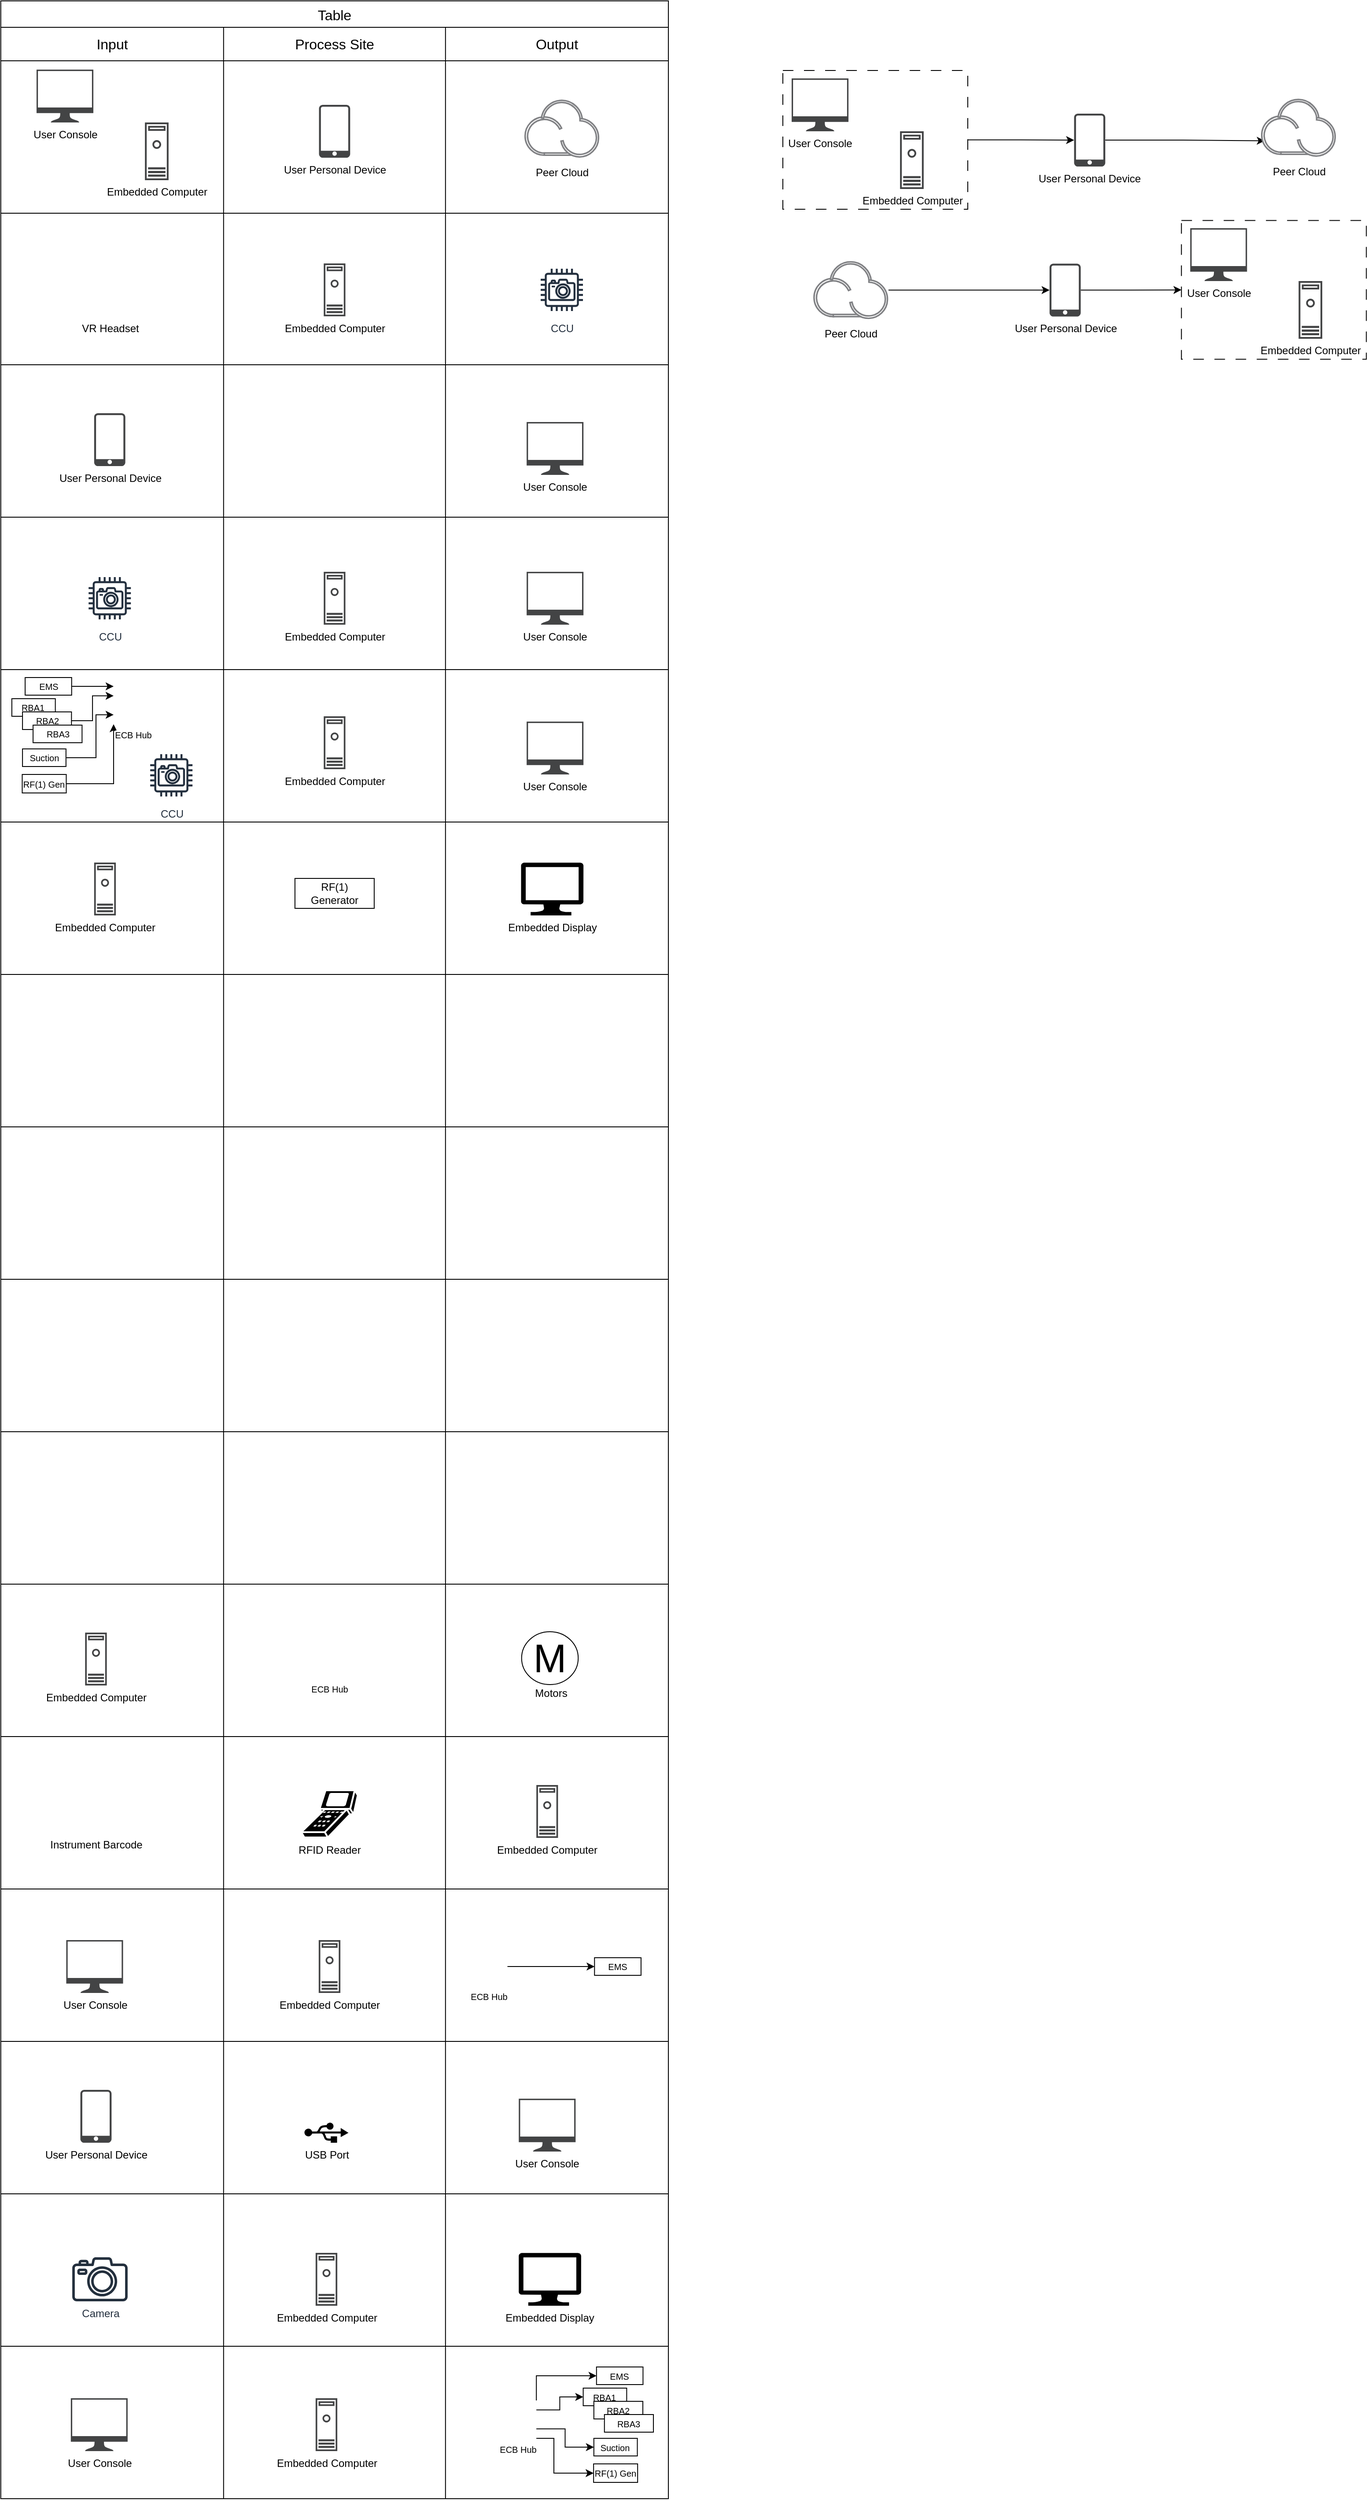 <mxfile version="24.2.5" type="github" pages="4">
  <diagram name="Page-1" id="8harCgQH6lXRv3TrNiNR">
    <mxGraphModel dx="1221" dy="652" grid="1" gridSize="10" guides="1" tooltips="1" connect="1" arrows="1" fold="1" page="1" pageScale="1" pageWidth="850" pageHeight="1100" math="0" shadow="0">
      <root>
        <mxCell id="0" />
        <mxCell id="1" parent="0" />
        <mxCell id="6gFu8IjYFAgyIerUirsu-175" value="" style="rounded=0;whiteSpace=wrap;html=1;dashed=1;dashPattern=12 12;" parent="1" vertex="1">
          <mxGeometry x="1402.63" y="251.25" width="210" height="157.5" as="geometry" />
        </mxCell>
        <mxCell id="6gFu8IjYFAgyIerUirsu-166" style="edgeStyle=orthogonalEdgeStyle;rounded=0;orthogonalLoop=1;jettySize=auto;html=1;exitX=1;exitY=0.5;exitDx=0;exitDy=0;" parent="1" source="6gFu8IjYFAgyIerUirsu-165" target="6gFu8IjYFAgyIerUirsu-161" edge="1">
          <mxGeometry relative="1" as="geometry" />
        </mxCell>
        <mxCell id="6gFu8IjYFAgyIerUirsu-165" value="" style="rounded=0;whiteSpace=wrap;html=1;dashed=1;dashPattern=12 12;" parent="1" vertex="1">
          <mxGeometry x="950" y="81" width="210" height="157.5" as="geometry" />
        </mxCell>
        <mxCell id="6gFu8IjYFAgyIerUirsu-30" value="Table" style="shape=table;startSize=30;container=1;collapsible=0;childLayout=tableLayout;strokeColor=default;fontSize=16;" parent="1" vertex="1">
          <mxGeometry x="61.9" y="2" width="758.1" height="2835" as="geometry" />
        </mxCell>
        <mxCell id="6gFu8IjYFAgyIerUirsu-31" value="" style="shape=tableRow;horizontal=0;startSize=0;swimlaneHead=0;swimlaneBody=0;strokeColor=inherit;top=0;left=0;bottom=0;right=0;collapsible=0;dropTarget=0;fillColor=none;points=[[0,0.5],[1,0.5]];portConstraint=eastwest;fontSize=16;" parent="6gFu8IjYFAgyIerUirsu-30" vertex="1">
          <mxGeometry y="30" width="758.1" height="38" as="geometry" />
        </mxCell>
        <mxCell id="6gFu8IjYFAgyIerUirsu-32" value="Input" style="shape=partialRectangle;html=1;whiteSpace=wrap;connectable=0;strokeColor=inherit;overflow=hidden;fillColor=none;top=0;left=0;bottom=0;right=0;pointerEvents=1;fontSize=16;" parent="6gFu8IjYFAgyIerUirsu-31" vertex="1">
          <mxGeometry width="253" height="38" as="geometry">
            <mxRectangle width="253" height="38" as="alternateBounds" />
          </mxGeometry>
        </mxCell>
        <mxCell id="6gFu8IjYFAgyIerUirsu-33" value="Process Site" style="shape=partialRectangle;html=1;whiteSpace=wrap;connectable=0;strokeColor=inherit;overflow=hidden;fillColor=none;top=0;left=0;bottom=0;right=0;pointerEvents=1;fontSize=16;" parent="6gFu8IjYFAgyIerUirsu-31" vertex="1">
          <mxGeometry x="253" width="252" height="38" as="geometry">
            <mxRectangle width="252" height="38" as="alternateBounds" />
          </mxGeometry>
        </mxCell>
        <mxCell id="6gFu8IjYFAgyIerUirsu-34" value="Output" style="shape=partialRectangle;html=1;whiteSpace=wrap;connectable=0;strokeColor=inherit;overflow=hidden;fillColor=none;top=0;left=0;bottom=0;right=0;pointerEvents=1;fontSize=16;" parent="6gFu8IjYFAgyIerUirsu-31" vertex="1">
          <mxGeometry x="505" width="253" height="38" as="geometry">
            <mxRectangle width="253" height="38" as="alternateBounds" />
          </mxGeometry>
        </mxCell>
        <mxCell id="6gFu8IjYFAgyIerUirsu-43" value="" style="shape=tableRow;horizontal=0;startSize=0;swimlaneHead=0;swimlaneBody=0;strokeColor=inherit;top=0;left=0;bottom=0;right=0;collapsible=0;dropTarget=0;fillColor=none;points=[[0,0.5],[1,0.5]];portConstraint=eastwest;fontSize=16;" parent="6gFu8IjYFAgyIerUirsu-30" vertex="1">
          <mxGeometry y="68" width="758.1" height="173" as="geometry" />
        </mxCell>
        <mxCell id="6gFu8IjYFAgyIerUirsu-44" value="" style="shape=partialRectangle;html=1;whiteSpace=wrap;connectable=0;strokeColor=inherit;overflow=hidden;fillColor=none;top=0;left=0;bottom=0;right=0;pointerEvents=1;fontSize=16;" parent="6gFu8IjYFAgyIerUirsu-43" vertex="1">
          <mxGeometry width="253" height="173" as="geometry">
            <mxRectangle width="253" height="173" as="alternateBounds" />
          </mxGeometry>
        </mxCell>
        <mxCell id="6gFu8IjYFAgyIerUirsu-45" value="" style="shape=partialRectangle;html=1;whiteSpace=wrap;connectable=0;strokeColor=inherit;overflow=hidden;fillColor=none;top=0;left=0;bottom=0;right=0;pointerEvents=1;fontSize=16;" parent="6gFu8IjYFAgyIerUirsu-43" vertex="1">
          <mxGeometry x="253" width="252" height="173" as="geometry">
            <mxRectangle width="252" height="173" as="alternateBounds" />
          </mxGeometry>
        </mxCell>
        <mxCell id="6gFu8IjYFAgyIerUirsu-46" value="" style="shape=partialRectangle;html=1;whiteSpace=wrap;connectable=0;strokeColor=inherit;overflow=hidden;fillColor=none;top=0;left=0;bottom=0;right=0;pointerEvents=1;fontSize=16;" parent="6gFu8IjYFAgyIerUirsu-43" vertex="1">
          <mxGeometry x="505" width="253" height="173" as="geometry">
            <mxRectangle width="253" height="173" as="alternateBounds" />
          </mxGeometry>
        </mxCell>
        <mxCell id="6gFu8IjYFAgyIerUirsu-35" value="" style="shape=tableRow;horizontal=0;startSize=0;swimlaneHead=0;swimlaneBody=0;strokeColor=inherit;top=0;left=0;bottom=0;right=0;collapsible=0;dropTarget=0;fillColor=none;points=[[0,0.5],[1,0.5]];portConstraint=eastwest;fontSize=16;" parent="6gFu8IjYFAgyIerUirsu-30" vertex="1">
          <mxGeometry y="241" width="758.1" height="172" as="geometry" />
        </mxCell>
        <mxCell id="6gFu8IjYFAgyIerUirsu-36" value="" style="shape=partialRectangle;html=1;whiteSpace=wrap;connectable=0;strokeColor=inherit;overflow=hidden;fillColor=none;top=0;left=0;bottom=0;right=0;pointerEvents=1;fontSize=16;" parent="6gFu8IjYFAgyIerUirsu-35" vertex="1">
          <mxGeometry width="253" height="172" as="geometry">
            <mxRectangle width="253" height="172" as="alternateBounds" />
          </mxGeometry>
        </mxCell>
        <mxCell id="6gFu8IjYFAgyIerUirsu-37" value="" style="shape=partialRectangle;html=1;whiteSpace=wrap;connectable=0;strokeColor=inherit;overflow=hidden;fillColor=none;top=0;left=0;bottom=0;right=0;pointerEvents=1;fontSize=16;" parent="6gFu8IjYFAgyIerUirsu-35" vertex="1">
          <mxGeometry x="253" width="252" height="172" as="geometry">
            <mxRectangle width="252" height="172" as="alternateBounds" />
          </mxGeometry>
        </mxCell>
        <mxCell id="6gFu8IjYFAgyIerUirsu-38" value="" style="shape=partialRectangle;html=1;whiteSpace=wrap;connectable=0;strokeColor=inherit;overflow=hidden;fillColor=none;top=0;left=0;bottom=0;right=0;pointerEvents=1;fontSize=16;" parent="6gFu8IjYFAgyIerUirsu-35" vertex="1">
          <mxGeometry x="505" width="253" height="172" as="geometry">
            <mxRectangle width="253" height="172" as="alternateBounds" />
          </mxGeometry>
        </mxCell>
        <mxCell id="6gFu8IjYFAgyIerUirsu-39" value="" style="shape=tableRow;horizontal=0;startSize=0;swimlaneHead=0;swimlaneBody=0;strokeColor=inherit;top=0;left=0;bottom=0;right=0;collapsible=0;dropTarget=0;fillColor=none;points=[[0,0.5],[1,0.5]];portConstraint=eastwest;fontSize=16;" parent="6gFu8IjYFAgyIerUirsu-30" vertex="1">
          <mxGeometry y="413" width="758.1" height="173" as="geometry" />
        </mxCell>
        <mxCell id="6gFu8IjYFAgyIerUirsu-40" value="" style="shape=partialRectangle;html=1;whiteSpace=wrap;connectable=0;strokeColor=inherit;overflow=hidden;fillColor=none;top=0;left=0;bottom=0;right=0;pointerEvents=1;fontSize=16;" parent="6gFu8IjYFAgyIerUirsu-39" vertex="1">
          <mxGeometry width="253" height="173" as="geometry">
            <mxRectangle width="253" height="173" as="alternateBounds" />
          </mxGeometry>
        </mxCell>
        <mxCell id="6gFu8IjYFAgyIerUirsu-41" value="" style="shape=partialRectangle;html=1;whiteSpace=wrap;connectable=0;strokeColor=inherit;overflow=hidden;fillColor=none;top=0;left=0;bottom=0;right=0;pointerEvents=1;fontSize=16;" parent="6gFu8IjYFAgyIerUirsu-39" vertex="1">
          <mxGeometry x="253" width="252" height="173" as="geometry">
            <mxRectangle width="252" height="173" as="alternateBounds" />
          </mxGeometry>
        </mxCell>
        <mxCell id="6gFu8IjYFAgyIerUirsu-42" value="" style="shape=partialRectangle;html=1;whiteSpace=wrap;connectable=0;strokeColor=inherit;overflow=hidden;fillColor=none;top=0;left=0;bottom=0;right=0;pointerEvents=1;fontSize=16;" parent="6gFu8IjYFAgyIerUirsu-39" vertex="1">
          <mxGeometry x="505" width="253" height="173" as="geometry">
            <mxRectangle width="253" height="173" as="alternateBounds" />
          </mxGeometry>
        </mxCell>
        <mxCell id="6gFu8IjYFAgyIerUirsu-48" value="" style="shape=tableRow;horizontal=0;startSize=0;swimlaneHead=0;swimlaneBody=0;strokeColor=inherit;top=0;left=0;bottom=0;right=0;collapsible=0;dropTarget=0;fillColor=none;points=[[0,0.5],[1,0.5]];portConstraint=eastwest;fontSize=16;" parent="6gFu8IjYFAgyIerUirsu-30" vertex="1">
          <mxGeometry y="586" width="758.1" height="173" as="geometry" />
        </mxCell>
        <mxCell id="6gFu8IjYFAgyIerUirsu-49" value="" style="shape=partialRectangle;html=1;whiteSpace=wrap;connectable=0;strokeColor=inherit;overflow=hidden;fillColor=none;top=0;left=0;bottom=0;right=0;pointerEvents=1;fontSize=16;" parent="6gFu8IjYFAgyIerUirsu-48" vertex="1">
          <mxGeometry width="253" height="173" as="geometry">
            <mxRectangle width="253" height="173" as="alternateBounds" />
          </mxGeometry>
        </mxCell>
        <mxCell id="6gFu8IjYFAgyIerUirsu-50" value="" style="shape=partialRectangle;html=1;whiteSpace=wrap;connectable=0;strokeColor=inherit;overflow=hidden;fillColor=none;top=0;left=0;bottom=0;right=0;pointerEvents=1;fontSize=16;" parent="6gFu8IjYFAgyIerUirsu-48" vertex="1">
          <mxGeometry x="253" width="252" height="173" as="geometry">
            <mxRectangle width="252" height="173" as="alternateBounds" />
          </mxGeometry>
        </mxCell>
        <mxCell id="6gFu8IjYFAgyIerUirsu-51" value="" style="shape=partialRectangle;html=1;whiteSpace=wrap;connectable=0;strokeColor=inherit;overflow=hidden;fillColor=none;top=0;left=0;bottom=0;right=0;pointerEvents=1;fontSize=16;" parent="6gFu8IjYFAgyIerUirsu-48" vertex="1">
          <mxGeometry x="505" width="253" height="173" as="geometry">
            <mxRectangle width="253" height="173" as="alternateBounds" />
          </mxGeometry>
        </mxCell>
        <mxCell id="6gFu8IjYFAgyIerUirsu-55" value="" style="shape=tableRow;horizontal=0;startSize=0;swimlaneHead=0;swimlaneBody=0;strokeColor=inherit;top=0;left=0;bottom=0;right=0;collapsible=0;dropTarget=0;fillColor=none;points=[[0,0.5],[1,0.5]];portConstraint=eastwest;fontSize=16;" parent="6gFu8IjYFAgyIerUirsu-30" vertex="1">
          <mxGeometry y="759" width="758.1" height="173" as="geometry" />
        </mxCell>
        <mxCell id="6gFu8IjYFAgyIerUirsu-56" value="" style="shape=partialRectangle;html=1;whiteSpace=wrap;connectable=0;strokeColor=inherit;overflow=hidden;fillColor=none;top=0;left=0;bottom=0;right=0;pointerEvents=1;fontSize=16;" parent="6gFu8IjYFAgyIerUirsu-55" vertex="1">
          <mxGeometry width="253" height="173" as="geometry">
            <mxRectangle width="253" height="173" as="alternateBounds" />
          </mxGeometry>
        </mxCell>
        <mxCell id="6gFu8IjYFAgyIerUirsu-57" value="" style="shape=partialRectangle;html=1;whiteSpace=wrap;connectable=0;strokeColor=inherit;overflow=hidden;fillColor=none;top=0;left=0;bottom=0;right=0;pointerEvents=1;fontSize=16;" parent="6gFu8IjYFAgyIerUirsu-55" vertex="1">
          <mxGeometry x="253" width="252" height="173" as="geometry">
            <mxRectangle width="252" height="173" as="alternateBounds" />
          </mxGeometry>
        </mxCell>
        <mxCell id="6gFu8IjYFAgyIerUirsu-58" value="" style="shape=partialRectangle;html=1;whiteSpace=wrap;connectable=0;strokeColor=inherit;overflow=hidden;fillColor=none;top=0;left=0;bottom=0;right=0;pointerEvents=1;fontSize=16;" parent="6gFu8IjYFAgyIerUirsu-55" vertex="1">
          <mxGeometry x="505" width="253" height="173" as="geometry">
            <mxRectangle width="253" height="173" as="alternateBounds" />
          </mxGeometry>
        </mxCell>
        <mxCell id="6gFu8IjYFAgyIerUirsu-65" value="" style="shape=tableRow;horizontal=0;startSize=0;swimlaneHead=0;swimlaneBody=0;strokeColor=inherit;top=0;left=0;bottom=0;right=0;collapsible=0;dropTarget=0;fillColor=none;points=[[0,0.5],[1,0.5]];portConstraint=eastwest;fontSize=16;" parent="6gFu8IjYFAgyIerUirsu-30" vertex="1">
          <mxGeometry y="932" width="758.1" height="173" as="geometry" />
        </mxCell>
        <mxCell id="6gFu8IjYFAgyIerUirsu-66" value="" style="shape=partialRectangle;html=1;whiteSpace=wrap;connectable=0;strokeColor=inherit;overflow=hidden;fillColor=none;top=0;left=0;bottom=0;right=0;pointerEvents=1;fontSize=16;" parent="6gFu8IjYFAgyIerUirsu-65" vertex="1">
          <mxGeometry width="253" height="173" as="geometry">
            <mxRectangle width="253" height="173" as="alternateBounds" />
          </mxGeometry>
        </mxCell>
        <mxCell id="6gFu8IjYFAgyIerUirsu-67" value="" style="shape=partialRectangle;html=1;whiteSpace=wrap;connectable=0;strokeColor=inherit;overflow=hidden;fillColor=none;top=0;left=0;bottom=0;right=0;pointerEvents=1;fontSize=16;" parent="6gFu8IjYFAgyIerUirsu-65" vertex="1">
          <mxGeometry x="253" width="252" height="173" as="geometry">
            <mxRectangle width="252" height="173" as="alternateBounds" />
          </mxGeometry>
        </mxCell>
        <mxCell id="6gFu8IjYFAgyIerUirsu-68" value="" style="shape=partialRectangle;html=1;whiteSpace=wrap;connectable=0;strokeColor=inherit;overflow=hidden;fillColor=none;top=0;left=0;bottom=0;right=0;pointerEvents=1;fontSize=16;" parent="6gFu8IjYFAgyIerUirsu-65" vertex="1">
          <mxGeometry x="505" width="253" height="173" as="geometry">
            <mxRectangle width="253" height="173" as="alternateBounds" />
          </mxGeometry>
        </mxCell>
        <mxCell id="6gFu8IjYFAgyIerUirsu-71" value="" style="shape=tableRow;horizontal=0;startSize=0;swimlaneHead=0;swimlaneBody=0;strokeColor=inherit;top=0;left=0;bottom=0;right=0;collapsible=0;dropTarget=0;fillColor=none;points=[[0,0.5],[1,0.5]];portConstraint=eastwest;fontSize=16;" parent="6gFu8IjYFAgyIerUirsu-30" vertex="1">
          <mxGeometry y="1105" width="758.1" height="173" as="geometry" />
        </mxCell>
        <mxCell id="6gFu8IjYFAgyIerUirsu-72" value="" style="shape=partialRectangle;html=1;whiteSpace=wrap;connectable=0;strokeColor=inherit;overflow=hidden;fillColor=none;top=0;left=0;bottom=0;right=0;pointerEvents=1;fontSize=16;" parent="6gFu8IjYFAgyIerUirsu-71" vertex="1">
          <mxGeometry width="253" height="173" as="geometry">
            <mxRectangle width="253" height="173" as="alternateBounds" />
          </mxGeometry>
        </mxCell>
        <mxCell id="6gFu8IjYFAgyIerUirsu-73" value="" style="shape=partialRectangle;html=1;whiteSpace=wrap;connectable=0;strokeColor=inherit;overflow=hidden;fillColor=none;top=0;left=0;bottom=0;right=0;pointerEvents=1;fontSize=16;" parent="6gFu8IjYFAgyIerUirsu-71" vertex="1">
          <mxGeometry x="253" width="252" height="173" as="geometry">
            <mxRectangle width="252" height="173" as="alternateBounds" />
          </mxGeometry>
        </mxCell>
        <mxCell id="6gFu8IjYFAgyIerUirsu-74" value="" style="shape=partialRectangle;html=1;whiteSpace=wrap;connectable=0;strokeColor=inherit;overflow=hidden;fillColor=none;top=0;left=0;bottom=0;right=0;pointerEvents=1;fontSize=16;" parent="6gFu8IjYFAgyIerUirsu-71" vertex="1">
          <mxGeometry x="505" width="253" height="173" as="geometry">
            <mxRectangle width="253" height="173" as="alternateBounds" />
          </mxGeometry>
        </mxCell>
        <mxCell id="6gFu8IjYFAgyIerUirsu-149" value="" style="shape=tableRow;horizontal=0;startSize=0;swimlaneHead=0;swimlaneBody=0;strokeColor=inherit;top=0;left=0;bottom=0;right=0;collapsible=0;dropTarget=0;fillColor=none;points=[[0,0.5],[1,0.5]];portConstraint=eastwest;fontSize=16;" parent="6gFu8IjYFAgyIerUirsu-30" vertex="1">
          <mxGeometry y="1278" width="758.1" height="173" as="geometry" />
        </mxCell>
        <mxCell id="6gFu8IjYFAgyIerUirsu-150" value="" style="shape=partialRectangle;html=1;whiteSpace=wrap;connectable=0;strokeColor=inherit;overflow=hidden;fillColor=none;top=0;left=0;bottom=0;right=0;pointerEvents=1;fontSize=16;" parent="6gFu8IjYFAgyIerUirsu-149" vertex="1">
          <mxGeometry width="253" height="173" as="geometry">
            <mxRectangle width="253" height="173" as="alternateBounds" />
          </mxGeometry>
        </mxCell>
        <mxCell id="6gFu8IjYFAgyIerUirsu-151" value="" style="shape=partialRectangle;html=1;whiteSpace=wrap;connectable=0;strokeColor=inherit;overflow=hidden;fillColor=none;top=0;left=0;bottom=0;right=0;pointerEvents=1;fontSize=16;" parent="6gFu8IjYFAgyIerUirsu-149" vertex="1">
          <mxGeometry x="253" width="252" height="173" as="geometry">
            <mxRectangle width="252" height="173" as="alternateBounds" />
          </mxGeometry>
        </mxCell>
        <mxCell id="6gFu8IjYFAgyIerUirsu-152" value="" style="shape=partialRectangle;html=1;whiteSpace=wrap;connectable=0;strokeColor=inherit;overflow=hidden;fillColor=none;top=0;left=0;bottom=0;right=0;pointerEvents=1;fontSize=16;" parent="6gFu8IjYFAgyIerUirsu-149" vertex="1">
          <mxGeometry x="505" width="253" height="173" as="geometry">
            <mxRectangle width="253" height="173" as="alternateBounds" />
          </mxGeometry>
        </mxCell>
        <mxCell id="6gFu8IjYFAgyIerUirsu-92" value="" style="shape=tableRow;horizontal=0;startSize=0;swimlaneHead=0;swimlaneBody=0;strokeColor=inherit;top=0;left=0;bottom=0;right=0;collapsible=0;dropTarget=0;fillColor=none;points=[[0,0.5],[1,0.5]];portConstraint=eastwest;fontSize=16;" parent="6gFu8IjYFAgyIerUirsu-30" vertex="1">
          <mxGeometry y="1451" width="758.1" height="173" as="geometry" />
        </mxCell>
        <mxCell id="6gFu8IjYFAgyIerUirsu-93" value="" style="shape=partialRectangle;html=1;whiteSpace=wrap;connectable=0;strokeColor=inherit;overflow=hidden;fillColor=none;top=0;left=0;bottom=0;right=0;pointerEvents=1;fontSize=16;" parent="6gFu8IjYFAgyIerUirsu-92" vertex="1">
          <mxGeometry width="253" height="173" as="geometry">
            <mxRectangle width="253" height="173" as="alternateBounds" />
          </mxGeometry>
        </mxCell>
        <mxCell id="6gFu8IjYFAgyIerUirsu-94" value="" style="shape=partialRectangle;html=1;whiteSpace=wrap;connectable=0;strokeColor=inherit;overflow=hidden;fillColor=none;top=0;left=0;bottom=0;right=0;pointerEvents=1;fontSize=16;" parent="6gFu8IjYFAgyIerUirsu-92" vertex="1">
          <mxGeometry x="253" width="252" height="173" as="geometry">
            <mxRectangle width="252" height="173" as="alternateBounds" />
          </mxGeometry>
        </mxCell>
        <mxCell id="6gFu8IjYFAgyIerUirsu-95" value="" style="shape=partialRectangle;html=1;whiteSpace=wrap;connectable=0;strokeColor=inherit;overflow=hidden;fillColor=none;top=0;left=0;bottom=0;right=0;pointerEvents=1;fontSize=16;" parent="6gFu8IjYFAgyIerUirsu-92" vertex="1">
          <mxGeometry x="505" width="253" height="173" as="geometry">
            <mxRectangle width="253" height="173" as="alternateBounds" />
          </mxGeometry>
        </mxCell>
        <mxCell id="6gFu8IjYFAgyIerUirsu-102" value="" style="shape=tableRow;horizontal=0;startSize=0;swimlaneHead=0;swimlaneBody=0;strokeColor=inherit;top=0;left=0;bottom=0;right=0;collapsible=0;dropTarget=0;fillColor=none;points=[[0,0.5],[1,0.5]];portConstraint=eastwest;fontSize=16;" parent="6gFu8IjYFAgyIerUirsu-30" vertex="1">
          <mxGeometry y="1624" width="758.1" height="173" as="geometry" />
        </mxCell>
        <mxCell id="6gFu8IjYFAgyIerUirsu-103" value="" style="shape=partialRectangle;html=1;whiteSpace=wrap;connectable=0;strokeColor=inherit;overflow=hidden;fillColor=none;top=0;left=0;bottom=0;right=0;pointerEvents=1;fontSize=16;" parent="6gFu8IjYFAgyIerUirsu-102" vertex="1">
          <mxGeometry width="253" height="173" as="geometry">
            <mxRectangle width="253" height="173" as="alternateBounds" />
          </mxGeometry>
        </mxCell>
        <mxCell id="6gFu8IjYFAgyIerUirsu-104" value="" style="shape=partialRectangle;html=1;whiteSpace=wrap;connectable=0;strokeColor=inherit;overflow=hidden;fillColor=none;top=0;left=0;bottom=0;right=0;pointerEvents=1;fontSize=16;" parent="6gFu8IjYFAgyIerUirsu-102" vertex="1">
          <mxGeometry x="253" width="252" height="173" as="geometry">
            <mxRectangle width="252" height="173" as="alternateBounds" />
          </mxGeometry>
        </mxCell>
        <mxCell id="6gFu8IjYFAgyIerUirsu-105" value="" style="shape=partialRectangle;html=1;whiteSpace=wrap;connectable=0;strokeColor=inherit;overflow=hidden;fillColor=none;top=0;left=0;bottom=0;right=0;pointerEvents=1;fontSize=16;" parent="6gFu8IjYFAgyIerUirsu-102" vertex="1">
          <mxGeometry x="505" width="253" height="173" as="geometry">
            <mxRectangle width="253" height="173" as="alternateBounds" />
          </mxGeometry>
        </mxCell>
        <mxCell id="6gFu8IjYFAgyIerUirsu-109" value="" style="shape=tableRow;horizontal=0;startSize=0;swimlaneHead=0;swimlaneBody=0;strokeColor=inherit;top=0;left=0;bottom=0;right=0;collapsible=0;dropTarget=0;fillColor=none;points=[[0,0.5],[1,0.5]];portConstraint=eastwest;fontSize=16;" parent="6gFu8IjYFAgyIerUirsu-30" vertex="1">
          <mxGeometry y="1797" width="758.1" height="173" as="geometry" />
        </mxCell>
        <mxCell id="6gFu8IjYFAgyIerUirsu-110" value="" style="shape=partialRectangle;html=1;whiteSpace=wrap;connectable=0;strokeColor=inherit;overflow=hidden;fillColor=none;top=0;left=0;bottom=0;right=0;pointerEvents=1;fontSize=16;" parent="6gFu8IjYFAgyIerUirsu-109" vertex="1">
          <mxGeometry width="253" height="173" as="geometry">
            <mxRectangle width="253" height="173" as="alternateBounds" />
          </mxGeometry>
        </mxCell>
        <mxCell id="6gFu8IjYFAgyIerUirsu-111" value="" style="shape=partialRectangle;html=1;whiteSpace=wrap;connectable=0;strokeColor=inherit;overflow=hidden;fillColor=none;top=0;left=0;bottom=0;right=0;pointerEvents=1;fontSize=16;" parent="6gFu8IjYFAgyIerUirsu-109" vertex="1">
          <mxGeometry x="253" width="252" height="173" as="geometry">
            <mxRectangle width="252" height="173" as="alternateBounds" />
          </mxGeometry>
        </mxCell>
        <mxCell id="6gFu8IjYFAgyIerUirsu-112" value="" style="shape=partialRectangle;html=1;whiteSpace=wrap;connectable=0;strokeColor=inherit;overflow=hidden;fillColor=none;top=0;left=0;bottom=0;right=0;pointerEvents=1;fontSize=16;" parent="6gFu8IjYFAgyIerUirsu-109" vertex="1">
          <mxGeometry x="505" width="253" height="173" as="geometry">
            <mxRectangle width="253" height="173" as="alternateBounds" />
          </mxGeometry>
        </mxCell>
        <mxCell id="6gFu8IjYFAgyIerUirsu-117" value="" style="shape=tableRow;horizontal=0;startSize=0;swimlaneHead=0;swimlaneBody=0;strokeColor=inherit;top=0;left=0;bottom=0;right=0;collapsible=0;dropTarget=0;fillColor=none;points=[[0,0.5],[1,0.5]];portConstraint=eastwest;fontSize=16;" parent="6gFu8IjYFAgyIerUirsu-30" vertex="1">
          <mxGeometry y="1970" width="758.1" height="173" as="geometry" />
        </mxCell>
        <mxCell id="6gFu8IjYFAgyIerUirsu-118" value="" style="shape=partialRectangle;html=1;whiteSpace=wrap;connectable=0;strokeColor=inherit;overflow=hidden;fillColor=none;top=0;left=0;bottom=0;right=0;pointerEvents=1;fontSize=16;" parent="6gFu8IjYFAgyIerUirsu-117" vertex="1">
          <mxGeometry width="253" height="173" as="geometry">
            <mxRectangle width="253" height="173" as="alternateBounds" />
          </mxGeometry>
        </mxCell>
        <mxCell id="6gFu8IjYFAgyIerUirsu-119" value="" style="shape=partialRectangle;html=1;whiteSpace=wrap;connectable=0;strokeColor=inherit;overflow=hidden;fillColor=none;top=0;left=0;bottom=0;right=0;pointerEvents=1;fontSize=16;" parent="6gFu8IjYFAgyIerUirsu-117" vertex="1">
          <mxGeometry x="253" width="252" height="173" as="geometry">
            <mxRectangle width="252" height="173" as="alternateBounds" />
          </mxGeometry>
        </mxCell>
        <mxCell id="6gFu8IjYFAgyIerUirsu-120" value="" style="shape=partialRectangle;html=1;whiteSpace=wrap;connectable=0;strokeColor=inherit;overflow=hidden;fillColor=none;top=0;left=0;bottom=0;right=0;pointerEvents=1;fontSize=16;" parent="6gFu8IjYFAgyIerUirsu-117" vertex="1">
          <mxGeometry x="505" width="253" height="173" as="geometry">
            <mxRectangle width="253" height="173" as="alternateBounds" />
          </mxGeometry>
        </mxCell>
        <mxCell id="6gFu8IjYFAgyIerUirsu-125" value="" style="shape=tableRow;horizontal=0;startSize=0;swimlaneHead=0;swimlaneBody=0;strokeColor=inherit;top=0;left=0;bottom=0;right=0;collapsible=0;dropTarget=0;fillColor=none;points=[[0,0.5],[1,0.5]];portConstraint=eastwest;fontSize=16;" parent="6gFu8IjYFAgyIerUirsu-30" vertex="1">
          <mxGeometry y="2143" width="758.1" height="173" as="geometry" />
        </mxCell>
        <mxCell id="6gFu8IjYFAgyIerUirsu-126" value="" style="shape=partialRectangle;html=1;whiteSpace=wrap;connectable=0;strokeColor=inherit;overflow=hidden;fillColor=none;top=0;left=0;bottom=0;right=0;pointerEvents=1;fontSize=16;" parent="6gFu8IjYFAgyIerUirsu-125" vertex="1">
          <mxGeometry width="253" height="173" as="geometry">
            <mxRectangle width="253" height="173" as="alternateBounds" />
          </mxGeometry>
        </mxCell>
        <mxCell id="6gFu8IjYFAgyIerUirsu-127" value="" style="shape=partialRectangle;html=1;whiteSpace=wrap;connectable=0;strokeColor=inherit;overflow=hidden;fillColor=none;top=0;left=0;bottom=0;right=0;pointerEvents=1;fontSize=16;" parent="6gFu8IjYFAgyIerUirsu-125" vertex="1">
          <mxGeometry x="253" width="252" height="173" as="geometry">
            <mxRectangle width="252" height="173" as="alternateBounds" />
          </mxGeometry>
        </mxCell>
        <mxCell id="6gFu8IjYFAgyIerUirsu-128" value="" style="shape=partialRectangle;html=1;whiteSpace=wrap;connectable=0;strokeColor=inherit;overflow=hidden;fillColor=none;top=0;left=0;bottom=0;right=0;pointerEvents=1;fontSize=16;" parent="6gFu8IjYFAgyIerUirsu-125" vertex="1">
          <mxGeometry x="505" width="253" height="173" as="geometry">
            <mxRectangle width="253" height="173" as="alternateBounds" />
          </mxGeometry>
        </mxCell>
        <mxCell id="6gFu8IjYFAgyIerUirsu-136" value="" style="shape=tableRow;horizontal=0;startSize=0;swimlaneHead=0;swimlaneBody=0;strokeColor=inherit;top=0;left=0;bottom=0;right=0;collapsible=0;dropTarget=0;fillColor=none;points=[[0,0.5],[1,0.5]];portConstraint=eastwest;fontSize=16;" parent="6gFu8IjYFAgyIerUirsu-30" vertex="1">
          <mxGeometry y="2316" width="758.1" height="173" as="geometry" />
        </mxCell>
        <mxCell id="6gFu8IjYFAgyIerUirsu-137" value="" style="shape=partialRectangle;html=1;whiteSpace=wrap;connectable=0;strokeColor=inherit;overflow=hidden;fillColor=none;top=0;left=0;bottom=0;right=0;pointerEvents=1;fontSize=16;" parent="6gFu8IjYFAgyIerUirsu-136" vertex="1">
          <mxGeometry width="253" height="173" as="geometry">
            <mxRectangle width="253" height="173" as="alternateBounds" />
          </mxGeometry>
        </mxCell>
        <mxCell id="6gFu8IjYFAgyIerUirsu-138" value="" style="shape=partialRectangle;html=1;whiteSpace=wrap;connectable=0;strokeColor=inherit;overflow=hidden;fillColor=none;top=0;left=0;bottom=0;right=0;pointerEvents=1;fontSize=16;" parent="6gFu8IjYFAgyIerUirsu-136" vertex="1">
          <mxGeometry x="253" width="252" height="173" as="geometry">
            <mxRectangle width="252" height="173" as="alternateBounds" />
          </mxGeometry>
        </mxCell>
        <mxCell id="6gFu8IjYFAgyIerUirsu-139" value="" style="shape=partialRectangle;html=1;whiteSpace=wrap;connectable=0;strokeColor=inherit;overflow=hidden;fillColor=none;top=0;left=0;bottom=0;right=0;pointerEvents=1;fontSize=16;" parent="6gFu8IjYFAgyIerUirsu-136" vertex="1">
          <mxGeometry x="505" width="253" height="173" as="geometry">
            <mxRectangle width="253" height="173" as="alternateBounds" />
          </mxGeometry>
        </mxCell>
        <mxCell id="6gFu8IjYFAgyIerUirsu-153" value="" style="shape=tableRow;horizontal=0;startSize=0;swimlaneHead=0;swimlaneBody=0;strokeColor=inherit;top=0;left=0;bottom=0;right=0;collapsible=0;dropTarget=0;fillColor=none;points=[[0,0.5],[1,0.5]];portConstraint=eastwest;fontSize=16;" parent="6gFu8IjYFAgyIerUirsu-30" vertex="1">
          <mxGeometry y="2489" width="758.1" height="173" as="geometry" />
        </mxCell>
        <mxCell id="6gFu8IjYFAgyIerUirsu-154" value="" style="shape=partialRectangle;html=1;whiteSpace=wrap;connectable=0;strokeColor=inherit;overflow=hidden;fillColor=none;top=0;left=0;bottom=0;right=0;pointerEvents=1;fontSize=16;" parent="6gFu8IjYFAgyIerUirsu-153" vertex="1">
          <mxGeometry width="253" height="173" as="geometry">
            <mxRectangle width="253" height="173" as="alternateBounds" />
          </mxGeometry>
        </mxCell>
        <mxCell id="6gFu8IjYFAgyIerUirsu-155" value="" style="shape=partialRectangle;html=1;whiteSpace=wrap;connectable=0;strokeColor=inherit;overflow=hidden;fillColor=none;top=0;left=0;bottom=0;right=0;pointerEvents=1;fontSize=16;" parent="6gFu8IjYFAgyIerUirsu-153" vertex="1">
          <mxGeometry x="253" width="252" height="173" as="geometry">
            <mxRectangle width="252" height="173" as="alternateBounds" />
          </mxGeometry>
        </mxCell>
        <mxCell id="6gFu8IjYFAgyIerUirsu-156" value="" style="shape=partialRectangle;html=1;whiteSpace=wrap;connectable=0;strokeColor=inherit;overflow=hidden;fillColor=none;top=0;left=0;bottom=0;right=0;pointerEvents=1;fontSize=16;" parent="6gFu8IjYFAgyIerUirsu-153" vertex="1">
          <mxGeometry x="505" width="253" height="173" as="geometry">
            <mxRectangle width="253" height="173" as="alternateBounds" />
          </mxGeometry>
        </mxCell>
        <mxCell id="6gFu8IjYFAgyIerUirsu-157" value="" style="shape=tableRow;horizontal=0;startSize=0;swimlaneHead=0;swimlaneBody=0;strokeColor=inherit;top=0;left=0;bottom=0;right=0;collapsible=0;dropTarget=0;fillColor=none;points=[[0,0.5],[1,0.5]];portConstraint=eastwest;fontSize=16;" parent="6gFu8IjYFAgyIerUirsu-30" vertex="1">
          <mxGeometry y="2662" width="758.1" height="173" as="geometry" />
        </mxCell>
        <mxCell id="6gFu8IjYFAgyIerUirsu-158" value="" style="shape=partialRectangle;html=1;whiteSpace=wrap;connectable=0;strokeColor=inherit;overflow=hidden;fillColor=none;top=0;left=0;bottom=0;right=0;pointerEvents=1;fontSize=16;" parent="6gFu8IjYFAgyIerUirsu-157" vertex="1">
          <mxGeometry width="253" height="173" as="geometry">
            <mxRectangle width="253" height="173" as="alternateBounds" />
          </mxGeometry>
        </mxCell>
        <mxCell id="6gFu8IjYFAgyIerUirsu-159" value="" style="shape=partialRectangle;html=1;whiteSpace=wrap;connectable=0;strokeColor=inherit;overflow=hidden;fillColor=none;top=0;left=0;bottom=0;right=0;pointerEvents=1;fontSize=16;" parent="6gFu8IjYFAgyIerUirsu-157" vertex="1">
          <mxGeometry x="253" width="252" height="173" as="geometry">
            <mxRectangle width="252" height="173" as="alternateBounds" />
          </mxGeometry>
        </mxCell>
        <mxCell id="6gFu8IjYFAgyIerUirsu-160" value="" style="shape=partialRectangle;html=1;whiteSpace=wrap;connectable=0;strokeColor=inherit;overflow=hidden;fillColor=none;top=0;left=0;bottom=0;right=0;pointerEvents=1;fontSize=16;" parent="6gFu8IjYFAgyIerUirsu-157" vertex="1">
          <mxGeometry x="505" width="253" height="173" as="geometry">
            <mxRectangle width="253" height="173" as="alternateBounds" />
          </mxGeometry>
        </mxCell>
        <mxCell id="6gFu8IjYFAgyIerUirsu-1" value="User Personal Device" style="sketch=0;pointerEvents=1;shadow=0;dashed=0;html=1;strokeColor=none;fillColor=#434445;aspect=fixed;labelPosition=center;verticalLabelPosition=bottom;verticalAlign=top;align=center;outlineConnect=0;shape=mxgraph.vvd.phone;" parent="1" vertex="1">
          <mxGeometry x="423.25" y="120" width="35.4" height="60" as="geometry" />
        </mxCell>
        <mxCell id="6gFu8IjYFAgyIerUirsu-2" value="User Console" style="sketch=0;pointerEvents=1;shadow=0;dashed=0;html=1;strokeColor=none;fillColor=#434445;aspect=fixed;labelPosition=center;verticalLabelPosition=bottom;verticalAlign=top;align=center;outlineConnect=0;shape=mxgraph.vvd.monitor;" parent="1" vertex="1">
          <mxGeometry x="102.5" y="80" width="64.52" height="60" as="geometry" />
        </mxCell>
        <mxCell id="6gFu8IjYFAgyIerUirsu-3" value="Peer Cloud" style="image;aspect=fixed;perimeter=ellipsePerimeter;html=1;align=center;shadow=0;dashed=0;fontColor=#00000;labelBackgroundColor=default;fontSize=12;spacingTop=3;image=img/lib/ibm/miscellaneous/peer_cloud.svg;strokeColor=#000000;" parent="1" vertex="1">
          <mxGeometry x="656.15" y="114" width="85.71" height="66" as="geometry" />
        </mxCell>
        <mxCell id="6gFu8IjYFAgyIerUirsu-4" value="Embedded Computer" style="sketch=0;pointerEvents=1;shadow=0;dashed=0;html=1;strokeColor=none;fillColor=#434445;aspect=fixed;labelPosition=center;verticalLabelPosition=bottom;verticalAlign=top;align=center;outlineConnect=0;shape=mxgraph.vvd.machine;" parent="1" vertex="1">
          <mxGeometry x="225.58" y="140" width="26.85" height="65.49" as="geometry" />
        </mxCell>
        <mxCell id="6gFu8IjYFAgyIerUirsu-8" value="VR Headset" style="shape=image;html=1;verticalAlign=top;verticalLabelPosition=bottom;labelBackgroundColor=#ffffff;imageAspect=0;aspect=fixed;image=https://cdn2.iconfinder.com/data/icons/business-and-education-1/512/142_VR_googles_headset_reality_virtual_technology_smart-128.png" parent="1" vertex="1">
          <mxGeometry x="155.62" y="300" width="60" height="60" as="geometry" />
        </mxCell>
        <mxCell id="6gFu8IjYFAgyIerUirsu-9" value="Embedded Computer" style="sketch=0;pointerEvents=1;shadow=0;dashed=0;html=1;strokeColor=none;fillColor=#434445;aspect=fixed;labelPosition=center;verticalLabelPosition=bottom;verticalAlign=top;align=center;outlineConnect=0;shape=mxgraph.vvd.machine;" parent="1" vertex="1">
          <mxGeometry x="428.65" y="300" width="24.6" height="60" as="geometry" />
        </mxCell>
        <mxCell id="6gFu8IjYFAgyIerUirsu-11" value="Camera" style="sketch=0;outlineConnect=0;fontColor=#232F3E;gradientColor=none;fillColor=#232F3D;strokeColor=none;dashed=0;verticalLabelPosition=bottom;verticalAlign=top;align=center;html=1;fontSize=12;fontStyle=0;aspect=fixed;pointerEvents=1;shape=mxgraph.aws4.camera2;labelPosition=center;" parent="1" vertex="1">
          <mxGeometry x="143.05" y="2563" width="62.9" height="50" as="geometry" />
        </mxCell>
        <mxCell id="6gFu8IjYFAgyIerUirsu-12" value="User Console" style="sketch=0;pointerEvents=1;shadow=0;dashed=0;html=1;strokeColor=none;fillColor=#434445;aspect=fixed;labelPosition=center;verticalLabelPosition=bottom;verticalAlign=top;align=center;outlineConnect=0;shape=mxgraph.vvd.monitor;" parent="1" vertex="1">
          <mxGeometry x="659.06" y="480" width="64.52" height="60" as="geometry" />
        </mxCell>
        <mxCell id="6gFu8IjYFAgyIerUirsu-180" style="edgeStyle=orthogonalEdgeStyle;rounded=0;orthogonalLoop=1;jettySize=auto;html=1;exitX=1;exitY=0.5;exitDx=0;exitDy=0;entryX=0;entryY=0.75;entryDx=0;entryDy=0;" parent="1" source="6gFu8IjYFAgyIerUirsu-19" target="6gFu8IjYFAgyIerUirsu-21" edge="1">
          <mxGeometry relative="1" as="geometry">
            <Array as="points">
              <mxPoint x="170" y="861" />
              <mxPoint x="170" y="812" />
            </Array>
          </mxGeometry>
        </mxCell>
        <mxCell id="6gFu8IjYFAgyIerUirsu-19" value="Suction" style="rounded=0;whiteSpace=wrap;html=1;fontSize=10;" parent="1" vertex="1">
          <mxGeometry x="86.55" y="851" width="49.38" height="20" as="geometry" />
        </mxCell>
        <mxCell id="6gFu8IjYFAgyIerUirsu-181" style="edgeStyle=orthogonalEdgeStyle;rounded=0;orthogonalLoop=1;jettySize=auto;html=1;exitX=1;exitY=0.5;exitDx=0;exitDy=0;entryX=0;entryY=1;entryDx=0;entryDy=0;" parent="1" source="6gFu8IjYFAgyIerUirsu-20" target="6gFu8IjYFAgyIerUirsu-21" edge="1">
          <mxGeometry relative="1" as="geometry" />
        </mxCell>
        <mxCell id="6gFu8IjYFAgyIerUirsu-20" value="&lt;font style=&quot;font-size: 10px;&quot;&gt;RF(1) Gen&lt;/font&gt;" style="rounded=0;whiteSpace=wrap;html=1;" parent="1" vertex="1">
          <mxGeometry x="86.24" y="880" width="50" height="21" as="geometry" />
        </mxCell>
        <mxCell id="6gFu8IjYFAgyIerUirsu-21" value="ECB Hub" style="shape=image;html=1;verticalAlign=top;verticalLabelPosition=bottom;labelBackgroundColor=#ffffff;imageAspect=0;aspect=fixed;image=https://cdn1.iconfinder.com/data/icons/bootstrap-vol-3/16/motherboard-128.png;labelPosition=center;align=center;fontSize=10;" parent="1" vertex="1">
          <mxGeometry x="190" y="780" width="43" height="43" as="geometry" />
        </mxCell>
        <mxCell id="6gFu8IjYFAgyIerUirsu-22" value="RBA1" style="rounded=0;whiteSpace=wrap;html=1;fontSize=10;" parent="1" vertex="1">
          <mxGeometry x="74.45" y="794" width="49.38" height="20" as="geometry" />
        </mxCell>
        <mxCell id="6gFu8IjYFAgyIerUirsu-178" style="edgeStyle=orthogonalEdgeStyle;rounded=0;orthogonalLoop=1;jettySize=auto;html=1;exitX=1;exitY=0.5;exitDx=0;exitDy=0;entryX=0;entryY=0;entryDx=0;entryDy=0;" parent="1" source="6gFu8IjYFAgyIerUirsu-25" target="6gFu8IjYFAgyIerUirsu-21" edge="1">
          <mxGeometry relative="1" as="geometry">
            <Array as="points">
              <mxPoint x="166" y="780" />
            </Array>
          </mxGeometry>
        </mxCell>
        <mxCell id="6gFu8IjYFAgyIerUirsu-25" value="&lt;font style=&quot;font-size: 10px;&quot;&gt;EMS&lt;/font&gt;" style="rounded=0;whiteSpace=wrap;html=1;" parent="1" vertex="1">
          <mxGeometry x="89.55" y="770" width="52.81" height="20" as="geometry" />
        </mxCell>
        <mxCell id="6gFu8IjYFAgyIerUirsu-27" value="RF(1) Generator" style="rounded=0;whiteSpace=wrap;html=1;" parent="1" vertex="1">
          <mxGeometry x="395.95" y="998" width="90" height="34" as="geometry" />
        </mxCell>
        <mxCell id="6gFu8IjYFAgyIerUirsu-29" value="Embedded Display" style="verticalLabelPosition=bottom;html=1;verticalAlign=top;align=center;strokeColor=none;fillColor=#000000;shape=mxgraph.azure.computer;pointerEvents=1;" parent="1" vertex="1">
          <mxGeometry x="652.64" y="980" width="70.94" height="60" as="geometry" />
        </mxCell>
        <mxCell id="6gFu8IjYFAgyIerUirsu-47" value="User Personal Device" style="sketch=0;pointerEvents=1;shadow=0;dashed=0;html=1;strokeColor=none;fillColor=#434445;aspect=fixed;labelPosition=center;verticalLabelPosition=bottom;verticalAlign=top;align=center;outlineConnect=0;shape=mxgraph.vvd.phone;" parent="1" vertex="1">
          <mxGeometry x="167.92" y="470" width="35.4" height="60" as="geometry" />
        </mxCell>
        <mxCell id="6gFu8IjYFAgyIerUirsu-53" value="Embedded Computer" style="sketch=0;pointerEvents=1;shadow=0;dashed=0;html=1;strokeColor=none;fillColor=#434445;aspect=fixed;labelPosition=center;verticalLabelPosition=bottom;verticalAlign=top;align=center;outlineConnect=0;shape=mxgraph.vvd.machine;" parent="1" vertex="1">
          <mxGeometry x="428.65" y="650" width="24.6" height="60" as="geometry" />
        </mxCell>
        <mxCell id="6gFu8IjYFAgyIerUirsu-54" value="User Console" style="sketch=0;pointerEvents=1;shadow=0;dashed=0;html=1;strokeColor=none;fillColor=#434445;aspect=fixed;labelPosition=center;verticalLabelPosition=bottom;verticalAlign=top;align=center;outlineConnect=0;shape=mxgraph.vvd.monitor;" parent="1" vertex="1">
          <mxGeometry x="659.06" y="650" width="64.52" height="60" as="geometry" />
        </mxCell>
        <mxCell id="6gFu8IjYFAgyIerUirsu-179" style="edgeStyle=orthogonalEdgeStyle;rounded=0;orthogonalLoop=1;jettySize=auto;html=1;exitX=1;exitY=0.5;exitDx=0;exitDy=0;entryX=0;entryY=0.25;entryDx=0;entryDy=0;" parent="1" source="6gFu8IjYFAgyIerUirsu-59" target="6gFu8IjYFAgyIerUirsu-21" edge="1">
          <mxGeometry relative="1" as="geometry" />
        </mxCell>
        <mxCell id="6gFu8IjYFAgyIerUirsu-59" value="RBA2" style="rounded=0;whiteSpace=wrap;html=1;fontSize=10;" parent="1" vertex="1">
          <mxGeometry x="86.55" y="809" width="55.62" height="20" as="geometry" />
        </mxCell>
        <mxCell id="6gFu8IjYFAgyIerUirsu-60" value="RBA3" style="rounded=0;whiteSpace=wrap;html=1;fontSize=10;" parent="1" vertex="1">
          <mxGeometry x="98.55" y="824" width="55.62" height="20" as="geometry" />
        </mxCell>
        <mxCell id="6gFu8IjYFAgyIerUirsu-62" value="Embedded Computer" style="sketch=0;pointerEvents=1;shadow=0;dashed=0;html=1;strokeColor=none;fillColor=#434445;aspect=fixed;labelPosition=center;verticalLabelPosition=bottom;verticalAlign=top;align=center;outlineConnect=0;shape=mxgraph.vvd.machine;" parent="1" vertex="1">
          <mxGeometry x="428.65" y="814" width="24.6" height="60" as="geometry" />
        </mxCell>
        <mxCell id="6gFu8IjYFAgyIerUirsu-64" value="User Console" style="sketch=0;pointerEvents=1;shadow=0;dashed=0;html=1;strokeColor=none;fillColor=#434445;aspect=fixed;labelPosition=center;verticalLabelPosition=bottom;verticalAlign=top;align=center;outlineConnect=0;shape=mxgraph.vvd.monitor;" parent="1" vertex="1">
          <mxGeometry x="659.06" y="820" width="64.52" height="60" as="geometry" />
        </mxCell>
        <mxCell id="6gFu8IjYFAgyIerUirsu-69" value="Embedded Computer" style="sketch=0;pointerEvents=1;shadow=0;dashed=0;html=1;strokeColor=none;fillColor=#434445;aspect=fixed;labelPosition=center;verticalLabelPosition=bottom;verticalAlign=top;align=center;outlineConnect=0;shape=mxgraph.vvd.machine;" parent="1" vertex="1">
          <mxGeometry x="167.92" y="980" width="24.6" height="60" as="geometry" />
        </mxCell>
        <mxCell id="6gFu8IjYFAgyIerUirsu-99" value="" style="group" parent="1" vertex="1" connectable="0">
          <mxGeometry x="653.34" y="1853" width="64.28" height="85" as="geometry" />
        </mxCell>
        <mxCell id="6gFu8IjYFAgyIerUirsu-97" value="M" style="dashed=0;outlineConnect=0;align=center;html=1;shape=mxgraph.pid.engines.electric_motor;fontSize=45;" parent="6gFu8IjYFAgyIerUirsu-99" vertex="1">
          <mxGeometry width="64.28" height="60" as="geometry" />
        </mxCell>
        <mxCell id="6gFu8IjYFAgyIerUirsu-98" value="Motors" style="text;html=1;align=center;verticalAlign=middle;whiteSpace=wrap;rounded=0;" parent="6gFu8IjYFAgyIerUirsu-99" vertex="1">
          <mxGeometry x="3.28" y="55" width="60" height="30" as="geometry" />
        </mxCell>
        <mxCell id="6gFu8IjYFAgyIerUirsu-100" value="ECB Hub" style="shape=image;html=1;verticalAlign=top;verticalLabelPosition=bottom;labelBackgroundColor=#ffffff;imageAspect=0;aspect=fixed;image=https://cdn1.iconfinder.com/data/icons/bootstrap-vol-3/16/motherboard-128.png;labelPosition=center;align=center;fontSize=10;" parent="1" vertex="1">
          <mxGeometry x="413.73" y="1863" width="43" height="43" as="geometry" />
        </mxCell>
        <mxCell id="6gFu8IjYFAgyIerUirsu-101" value="Embedded Computer" style="sketch=0;pointerEvents=1;shadow=0;dashed=0;html=1;strokeColor=none;fillColor=#434445;aspect=fixed;labelPosition=center;verticalLabelPosition=bottom;verticalAlign=top;align=center;outlineConnect=0;shape=mxgraph.vvd.machine;" parent="1" vertex="1">
          <mxGeometry x="157.68" y="1854" width="24.6" height="60" as="geometry" />
        </mxCell>
        <mxCell id="6gFu8IjYFAgyIerUirsu-106" value="Instrument Barcode" style="shape=image;html=1;verticalAlign=top;verticalLabelPosition=bottom;labelBackgroundColor=#ffffff;imageAspect=0;aspect=fixed;image=https://cdn2.iconfinder.com/data/icons/gnomeicontheme/48x48/stock/generic/stock_id.png" parent="1" vertex="1">
          <mxGeometry x="145.98" y="2033" width="48" height="48" as="geometry" />
        </mxCell>
        <mxCell id="6gFu8IjYFAgyIerUirsu-107" value="RFID Reader" style="shape=mxgraph.cisco.computers_and_peripherals.scanner;html=1;pointerEvents=1;dashed=0;fillColor=#000000;strokeColor=#ffffff;strokeWidth=2;verticalLabelPosition=bottom;verticalAlign=top;align=center;outlineConnect=0;" parent="1" vertex="1">
          <mxGeometry x="403.2" y="2033" width="64.05" height="53.5" as="geometry" />
        </mxCell>
        <mxCell id="6gFu8IjYFAgyIerUirsu-108" value="Embedded Computer" style="sketch=0;pointerEvents=1;shadow=0;dashed=0;html=1;strokeColor=none;fillColor=#434445;aspect=fixed;labelPosition=center;verticalLabelPosition=bottom;verticalAlign=top;align=center;outlineConnect=0;shape=mxgraph.vvd.machine;" parent="1" vertex="1">
          <mxGeometry x="670.09" y="2027" width="24.6" height="60" as="geometry" />
        </mxCell>
        <mxCell id="6gFu8IjYFAgyIerUirsu-182" style="edgeStyle=orthogonalEdgeStyle;rounded=0;orthogonalLoop=1;jettySize=auto;html=1;exitX=1;exitY=0.5;exitDx=0;exitDy=0;entryX=0;entryY=0.5;entryDx=0;entryDy=0;" parent="1" source="6gFu8IjYFAgyIerUirsu-113" target="6gFu8IjYFAgyIerUirsu-114" edge="1">
          <mxGeometry relative="1" as="geometry" />
        </mxCell>
        <mxCell id="6gFu8IjYFAgyIerUirsu-113" value="ECB Hub" style="shape=image;html=1;verticalAlign=top;verticalLabelPosition=bottom;labelBackgroundColor=#ffffff;imageAspect=0;aspect=fixed;image=https://cdn1.iconfinder.com/data/icons/bootstrap-vol-3/16/motherboard-128.png;labelPosition=center;align=center;fontSize=10;" parent="1" vertex="1">
          <mxGeometry x="594.28" y="2211.5" width="43" height="43" as="geometry" />
        </mxCell>
        <mxCell id="6gFu8IjYFAgyIerUirsu-114" value="&lt;font style=&quot;font-size: 10px;&quot;&gt;EMS&lt;/font&gt;" style="rounded=0;whiteSpace=wrap;html=1;" parent="1" vertex="1">
          <mxGeometry x="736.14" y="2223" width="52.81" height="20" as="geometry" />
        </mxCell>
        <mxCell id="6gFu8IjYFAgyIerUirsu-115" value="Embedded Computer" style="sketch=0;pointerEvents=1;shadow=0;dashed=0;html=1;strokeColor=none;fillColor=#434445;aspect=fixed;labelPosition=center;verticalLabelPosition=bottom;verticalAlign=top;align=center;outlineConnect=0;shape=mxgraph.vvd.machine;" parent="1" vertex="1">
          <mxGeometry x="422.93" y="2203" width="24.6" height="60" as="geometry" />
        </mxCell>
        <mxCell id="6gFu8IjYFAgyIerUirsu-116" value="User Console" style="sketch=0;pointerEvents=1;shadow=0;dashed=0;html=1;strokeColor=none;fillColor=#434445;aspect=fixed;labelPosition=center;verticalLabelPosition=bottom;verticalAlign=top;align=center;outlineConnect=0;shape=mxgraph.vvd.monitor;" parent="1" vertex="1">
          <mxGeometry x="136.24" y="2203" width="64.52" height="60" as="geometry" />
        </mxCell>
        <mxCell id="6gFu8IjYFAgyIerUirsu-122" value="User Personal Device" style="sketch=0;pointerEvents=1;shadow=0;dashed=0;html=1;strokeColor=none;fillColor=#434445;aspect=fixed;labelPosition=center;verticalLabelPosition=bottom;verticalAlign=top;align=center;outlineConnect=0;shape=mxgraph.vvd.phone;" parent="1" vertex="1">
          <mxGeometry x="152.28" y="2373" width="35.4" height="60" as="geometry" />
        </mxCell>
        <mxCell id="6gFu8IjYFAgyIerUirsu-123" value="USB Port" style="sketch=0;aspect=fixed;pointerEvents=1;shadow=0;dashed=0;html=1;strokeColor=none;labelPosition=center;verticalLabelPosition=bottom;verticalAlign=top;align=center;fillColor=#000000;shape=mxgraph.mscae.enterprise.usb" parent="1" vertex="1">
          <mxGeometry x="406.73" y="2410" width="50" height="23" as="geometry" />
        </mxCell>
        <mxCell id="6gFu8IjYFAgyIerUirsu-124" value="User Console" style="sketch=0;pointerEvents=1;shadow=0;dashed=0;html=1;strokeColor=none;fillColor=#434445;aspect=fixed;labelPosition=center;verticalLabelPosition=bottom;verticalAlign=top;align=center;outlineConnect=0;shape=mxgraph.vvd.monitor;" parent="1" vertex="1">
          <mxGeometry x="650.13" y="2383" width="64.52" height="60" as="geometry" />
        </mxCell>
        <mxCell id="6gFu8IjYFAgyIerUirsu-131" value="CCU" style="sketch=0;outlineConnect=0;fontColor=#232F3E;gradientColor=none;strokeColor=#232F3E;fillColor=#ffffff;dashed=0;verticalLabelPosition=bottom;verticalAlign=top;align=center;html=1;fontSize=12;fontStyle=0;aspect=fixed;shape=mxgraph.aws4.resourceIcon;resIcon=mxgraph.aws4.camera;" parent="1" vertex="1">
          <mxGeometry x="669.01" y="300" width="60" height="60" as="geometry" />
        </mxCell>
        <mxCell id="6gFu8IjYFAgyIerUirsu-132" value="CCU" style="sketch=0;outlineConnect=0;fontColor=#232F3E;gradientColor=none;strokeColor=#232F3E;fillColor=#ffffff;dashed=0;verticalLabelPosition=bottom;verticalAlign=top;align=center;html=1;fontSize=12;fontStyle=0;aspect=fixed;shape=mxgraph.aws4.resourceIcon;resIcon=mxgraph.aws4.camera;" parent="1" vertex="1">
          <mxGeometry x="155.62" y="650" width="60" height="60" as="geometry" />
        </mxCell>
        <mxCell id="6gFu8IjYFAgyIerUirsu-133" value="CCU" style="sketch=0;outlineConnect=0;fontColor=#232F3E;gradientColor=none;strokeColor=#232F3E;fillColor=#ffffff;dashed=0;verticalLabelPosition=bottom;verticalAlign=top;align=center;html=1;fontSize=12;fontStyle=0;aspect=fixed;shape=mxgraph.aws4.resourceIcon;resIcon=mxgraph.aws4.camera;" parent="1" vertex="1">
          <mxGeometry x="225.58" y="851" width="60" height="60" as="geometry" />
        </mxCell>
        <mxCell id="6gFu8IjYFAgyIerUirsu-134" value="Embedded Computer" style="sketch=0;pointerEvents=1;shadow=0;dashed=0;html=1;strokeColor=none;fillColor=#434445;aspect=fixed;labelPosition=center;verticalLabelPosition=bottom;verticalAlign=top;align=center;outlineConnect=0;shape=mxgraph.vvd.machine;" parent="1" vertex="1">
          <mxGeometry x="419.43" y="2558" width="24.6" height="60" as="geometry" />
        </mxCell>
        <mxCell id="6gFu8IjYFAgyIerUirsu-135" value="Embedded Display" style="verticalLabelPosition=bottom;html=1;verticalAlign=top;align=center;strokeColor=none;fillColor=#000000;shape=mxgraph.azure.computer;pointerEvents=1;" parent="1" vertex="1">
          <mxGeometry x="650.01" y="2558" width="70.94" height="60" as="geometry" />
        </mxCell>
        <mxCell id="6gFu8IjYFAgyIerUirsu-140" value="Embedded Computer" style="sketch=0;pointerEvents=1;shadow=0;dashed=0;html=1;strokeColor=none;fillColor=#434445;aspect=fixed;labelPosition=center;verticalLabelPosition=bottom;verticalAlign=top;align=center;outlineConnect=0;shape=mxgraph.vvd.machine;" parent="1" vertex="1">
          <mxGeometry x="419.43" y="2723" width="24.6" height="60" as="geometry" />
        </mxCell>
        <mxCell id="6gFu8IjYFAgyIerUirsu-141" value="User Console" style="sketch=0;pointerEvents=1;shadow=0;dashed=0;html=1;strokeColor=none;fillColor=#434445;aspect=fixed;labelPosition=center;verticalLabelPosition=bottom;verticalAlign=top;align=center;outlineConnect=0;shape=mxgraph.vvd.monitor;" parent="1" vertex="1">
          <mxGeometry x="141.43" y="2723" width="64.52" height="60" as="geometry" />
        </mxCell>
        <mxCell id="6gFu8IjYFAgyIerUirsu-142" value="Suction" style="rounded=0;whiteSpace=wrap;html=1;fontSize=10;" parent="1" vertex="1">
          <mxGeometry x="735.39" y="2768.5" width="49.38" height="20" as="geometry" />
        </mxCell>
        <mxCell id="6gFu8IjYFAgyIerUirsu-143" value="&lt;font style=&quot;font-size: 10px;&quot;&gt;RF(1) Gen&lt;/font&gt;" style="rounded=0;whiteSpace=wrap;html=1;" parent="1" vertex="1">
          <mxGeometry x="735.08" y="2797.5" width="50" height="21" as="geometry" />
        </mxCell>
        <mxCell id="6gFu8IjYFAgyIerUirsu-183" style="edgeStyle=orthogonalEdgeStyle;rounded=0;orthogonalLoop=1;jettySize=auto;html=1;exitX=1;exitY=0;exitDx=0;exitDy=0;entryX=0;entryY=0.5;entryDx=0;entryDy=0;" parent="1" source="6gFu8IjYFAgyIerUirsu-144" target="6gFu8IjYFAgyIerUirsu-146" edge="1">
          <mxGeometry relative="1" as="geometry" />
        </mxCell>
        <mxCell id="6gFu8IjYFAgyIerUirsu-184" style="edgeStyle=orthogonalEdgeStyle;rounded=0;orthogonalLoop=1;jettySize=auto;html=1;exitX=1;exitY=0.25;exitDx=0;exitDy=0;entryX=0;entryY=0.5;entryDx=0;entryDy=0;" parent="1" source="6gFu8IjYFAgyIerUirsu-144" target="6gFu8IjYFAgyIerUirsu-145" edge="1">
          <mxGeometry relative="1" as="geometry" />
        </mxCell>
        <mxCell id="6gFu8IjYFAgyIerUirsu-185" style="edgeStyle=orthogonalEdgeStyle;rounded=0;orthogonalLoop=1;jettySize=auto;html=1;exitX=1;exitY=0.75;exitDx=0;exitDy=0;" parent="1" source="6gFu8IjYFAgyIerUirsu-144" target="6gFu8IjYFAgyIerUirsu-142" edge="1">
          <mxGeometry relative="1" as="geometry" />
        </mxCell>
        <mxCell id="6gFu8IjYFAgyIerUirsu-186" style="edgeStyle=orthogonalEdgeStyle;rounded=0;orthogonalLoop=1;jettySize=auto;html=1;exitX=1;exitY=1;exitDx=0;exitDy=0;entryX=0;entryY=0.5;entryDx=0;entryDy=0;" parent="1" source="6gFu8IjYFAgyIerUirsu-144" target="6gFu8IjYFAgyIerUirsu-143" edge="1">
          <mxGeometry relative="1" as="geometry">
            <Array as="points">
              <mxPoint x="690" y="2769" />
              <mxPoint x="690" y="2808" />
            </Array>
          </mxGeometry>
        </mxCell>
        <mxCell id="6gFu8IjYFAgyIerUirsu-144" value="ECB Hub" style="shape=image;html=1;verticalAlign=top;verticalLabelPosition=bottom;labelBackgroundColor=#ffffff;imageAspect=0;aspect=fixed;image=https://cdn1.iconfinder.com/data/icons/bootstrap-vol-3/16/motherboard-128.png;labelPosition=center;align=center;fontSize=10;" parent="1" vertex="1">
          <mxGeometry x="627.09" y="2725.5" width="43" height="43" as="geometry" />
        </mxCell>
        <mxCell id="6gFu8IjYFAgyIerUirsu-145" value="RBA1" style="rounded=0;whiteSpace=wrap;html=1;fontSize=10;" parent="1" vertex="1">
          <mxGeometry x="723.29" y="2711.5" width="49.38" height="20" as="geometry" />
        </mxCell>
        <mxCell id="6gFu8IjYFAgyIerUirsu-146" value="&lt;font style=&quot;font-size: 10px;&quot;&gt;EMS&lt;/font&gt;" style="rounded=0;whiteSpace=wrap;html=1;" parent="1" vertex="1">
          <mxGeometry x="738.39" y="2687.5" width="52.81" height="20" as="geometry" />
        </mxCell>
        <mxCell id="6gFu8IjYFAgyIerUirsu-147" value="RBA2" style="rounded=0;whiteSpace=wrap;html=1;fontSize=10;" parent="1" vertex="1">
          <mxGeometry x="735.39" y="2726.5" width="55.62" height="20" as="geometry" />
        </mxCell>
        <mxCell id="6gFu8IjYFAgyIerUirsu-148" value="RBA3" style="rounded=0;whiteSpace=wrap;html=1;fontSize=10;" parent="1" vertex="1">
          <mxGeometry x="747.39" y="2741.5" width="55.62" height="20" as="geometry" />
        </mxCell>
        <mxCell id="6gFu8IjYFAgyIerUirsu-167" style="edgeStyle=orthogonalEdgeStyle;rounded=0;orthogonalLoop=1;jettySize=auto;html=1;entryX=0;entryY=0.75;entryDx=0;entryDy=0;" parent="1" source="6gFu8IjYFAgyIerUirsu-161" target="6gFu8IjYFAgyIerUirsu-163" edge="1">
          <mxGeometry relative="1" as="geometry" />
        </mxCell>
        <mxCell id="6gFu8IjYFAgyIerUirsu-161" value="User Personal Device" style="sketch=0;pointerEvents=1;shadow=0;dashed=0;html=1;strokeColor=none;fillColor=#434445;aspect=fixed;labelPosition=center;verticalLabelPosition=bottom;verticalAlign=top;align=center;outlineConnect=0;shape=mxgraph.vvd.phone;" parent="1" vertex="1">
          <mxGeometry x="1280.75" y="130" width="35.4" height="60" as="geometry" />
        </mxCell>
        <mxCell id="6gFu8IjYFAgyIerUirsu-162" value="User Console" style="sketch=0;pointerEvents=1;shadow=0;dashed=0;html=1;strokeColor=none;fillColor=#434445;aspect=fixed;labelPosition=center;verticalLabelPosition=bottom;verticalAlign=top;align=center;outlineConnect=0;shape=mxgraph.vvd.monitor;" parent="1" vertex="1">
          <mxGeometry x="960" y="90" width="64.52" height="60" as="geometry" />
        </mxCell>
        <mxCell id="6gFu8IjYFAgyIerUirsu-163" value="Peer Cloud" style="image;aspect=fixed;perimeter=ellipsePerimeter;html=1;align=center;shadow=0;dashed=0;fontColor=#00000;labelBackgroundColor=default;fontSize=12;spacingTop=3;image=img/lib/ibm/miscellaneous/peer_cloud.svg;strokeColor=#000000;" parent="1" vertex="1">
          <mxGeometry x="1492.65" y="113" width="85.71" height="66" as="geometry" />
        </mxCell>
        <mxCell id="6gFu8IjYFAgyIerUirsu-164" value="Embedded Computer" style="sketch=0;pointerEvents=1;shadow=0;dashed=0;html=1;strokeColor=none;fillColor=#434445;aspect=fixed;labelPosition=center;verticalLabelPosition=bottom;verticalAlign=top;align=center;outlineConnect=0;shape=mxgraph.vvd.machine;" parent="1" vertex="1">
          <mxGeometry x="1083.08" y="150" width="26.85" height="65.49" as="geometry" />
        </mxCell>
        <mxCell id="6gFu8IjYFAgyIerUirsu-177" style="edgeStyle=orthogonalEdgeStyle;rounded=0;orthogonalLoop=1;jettySize=auto;html=1;" parent="1" source="6gFu8IjYFAgyIerUirsu-171" target="6gFu8IjYFAgyIerUirsu-175" edge="1">
          <mxGeometry relative="1" as="geometry" />
        </mxCell>
        <mxCell id="6gFu8IjYFAgyIerUirsu-171" value="User Personal Device" style="sketch=0;pointerEvents=1;shadow=0;dashed=0;html=1;strokeColor=none;fillColor=#434445;aspect=fixed;labelPosition=center;verticalLabelPosition=bottom;verticalAlign=top;align=center;outlineConnect=0;shape=mxgraph.vvd.phone;" parent="1" vertex="1">
          <mxGeometry x="1252.87" y="300.25" width="35.4" height="60" as="geometry" />
        </mxCell>
        <mxCell id="6gFu8IjYFAgyIerUirsu-172" value="User Console" style="sketch=0;pointerEvents=1;shadow=0;dashed=0;html=1;strokeColor=none;fillColor=#434445;aspect=fixed;labelPosition=center;verticalLabelPosition=bottom;verticalAlign=top;align=center;outlineConnect=0;shape=mxgraph.vvd.monitor;" parent="1" vertex="1">
          <mxGeometry x="1412.63" y="260" width="64.52" height="60" as="geometry" />
        </mxCell>
        <mxCell id="6gFu8IjYFAgyIerUirsu-176" style="edgeStyle=orthogonalEdgeStyle;rounded=0;orthogonalLoop=1;jettySize=auto;html=1;exitX=1;exitY=0.5;exitDx=0;exitDy=0;" parent="1" source="6gFu8IjYFAgyIerUirsu-173" target="6gFu8IjYFAgyIerUirsu-171" edge="1">
          <mxGeometry relative="1" as="geometry" />
        </mxCell>
        <mxCell id="6gFu8IjYFAgyIerUirsu-173" value="Peer Cloud" style="image;aspect=fixed;perimeter=ellipsePerimeter;html=1;align=center;shadow=0;dashed=0;fontColor=#00000;labelBackgroundColor=default;fontSize=12;spacingTop=3;image=img/lib/ibm/miscellaneous/peer_cloud.svg;strokeColor=#000000;" parent="1" vertex="1">
          <mxGeometry x="984.26" y="297.25" width="85.71" height="66" as="geometry" />
        </mxCell>
        <mxCell id="6gFu8IjYFAgyIerUirsu-174" value="Embedded Computer" style="sketch=0;pointerEvents=1;shadow=0;dashed=0;html=1;strokeColor=none;fillColor=#434445;aspect=fixed;labelPosition=center;verticalLabelPosition=bottom;verticalAlign=top;align=center;outlineConnect=0;shape=mxgraph.vvd.machine;" parent="1" vertex="1">
          <mxGeometry x="1535.71" y="320" width="26.85" height="65.49" as="geometry" />
        </mxCell>
      </root>
    </mxGraphModel>
  </diagram>
  <diagram id="HoCs4Yex-9sNsP-wpQ2u" name="Page-2">
    <mxGraphModel grid="1" page="1" gridSize="10" guides="1" tooltips="1" connect="1" arrows="1" fold="1" pageScale="1" pageWidth="850" pageHeight="1100" math="0" shadow="0">
      <root>
        <mxCell id="0" />
        <mxCell id="1" parent="0" />
        <mxCell id="QDX653nkJD46r6RKRhxg-12" value="Trigger changes to&amp;nbsp;&lt;div&gt;Temperature/ Pressure&lt;/div&gt;" style="edgeStyle=orthogonalEdgeStyle;rounded=0;orthogonalLoop=1;jettySize=auto;html=1;curved=0;" parent="1" edge="1">
          <mxGeometry x="0.006" y="18" relative="1" as="geometry">
            <mxPoint x="79.5" y="180" as="sourcePoint" />
            <mxPoint x="239.5" y="180" as="targetPoint" />
            <mxPoint as="offset" />
          </mxGeometry>
        </mxCell>
        <mxCell id="QlzyEyo9jS1qmYsyKGYV-2" value="Trigger changes to&amp;nbsp;&lt;div&gt;camera/ video feed&lt;/div&gt;" style="edgeStyle=orthogonalEdgeStyle;rounded=0;orthogonalLoop=1;jettySize=auto;html=1;curved=0;" edge="1" parent="1">
          <mxGeometry x="0.006" y="14" relative="1" as="geometry">
            <mxPoint x="79.5" y="524" as="sourcePoint" />
            <mxPoint x="239.5" y="524" as="targetPoint" />
            <mxPoint as="offset" />
          </mxGeometry>
        </mxCell>
        <mxCell id="QDX653nkJD46r6RKRhxg-1" value="&lt;font style=&quot;font-size: 10px;&quot;&gt;Surgeon/ Sales Rep&lt;/font&gt;" style="shape=umlLifeline;perimeter=lifelinePerimeter;whiteSpace=wrap;html=1;container=1;dropTarget=0;collapsible=0;recursiveResize=0;outlineConnect=0;portConstraint=eastwest;newEdgeStyle={&quot;curved&quot;:0,&quot;rounded&quot;:0};participant=umlActor;labelPosition=center;verticalLabelPosition=top;align=center;verticalAlign=bottom;" parent="1" vertex="1">
          <mxGeometry x="70" y="63" width="20" height="737" as="geometry" />
        </mxCell>
        <mxCell id="QDX653nkJD46r6RKRhxg-11" value="UI View (UI_Concept.jpg)" style="edgeStyle=orthogonalEdgeStyle;rounded=0;orthogonalLoop=1;jettySize=auto;html=1;curved=0;dashed=1;" parent="1" edge="1">
          <mxGeometry x="-0.006" y="-10" relative="1" as="geometry">
            <mxPoint x="239.5" y="140" as="sourcePoint" />
            <mxPoint x="79.5" y="140" as="targetPoint" />
            <mxPoint x="1" as="offset" />
          </mxGeometry>
        </mxCell>
        <mxCell id="QDX653nkJD46r6RKRhxg-14" value="setTemp(newTemp)" style="edgeStyle=orthogonalEdgeStyle;rounded=0;orthogonalLoop=1;jettySize=auto;html=1;curved=0;" parent="1" target="QDX653nkJD46r6RKRhxg-4" edge="1">
          <mxGeometry x="0.017" y="21" relative="1" as="geometry">
            <mxPoint x="239.5" y="190" as="sourcePoint" />
            <mxPoint x="399.5" y="190" as="targetPoint" />
            <Array as="points">
              <mxPoint x="240" y="191" />
            </Array>
            <mxPoint x="1" as="offset" />
          </mxGeometry>
        </mxCell>
        <mxCell id="QlzyEyo9jS1qmYsyKGYV-3" value="Send command&amp;nbsp;&lt;div&gt;Request&lt;/div&gt;" style="edgeStyle=orthogonalEdgeStyle;rounded=0;orthogonalLoop=1;jettySize=auto;html=1;curved=0;" edge="1" parent="1">
          <mxGeometry x="0.008" y="20" relative="1" as="geometry">
            <mxPoint x="239.5" y="530" as="sourcePoint" />
            <mxPoint x="359.5" y="530" as="targetPoint" />
            <mxPoint x="1" as="offset" />
          </mxGeometry>
        </mxCell>
        <mxCell id="QDX653nkJD46r6RKRhxg-3" value="&lt;font style=&quot;font-size: 10px;&quot;&gt;:User Console (UCon)&lt;/font&gt;" style="shape=umlLifeline;perimeter=lifelinePerimeter;whiteSpace=wrap;html=1;container=1;dropTarget=0;collapsible=0;recursiveResize=0;outlineConnect=0;portConstraint=eastwest;newEdgeStyle={&quot;curved&quot;:0,&quot;rounded&quot;:0};" parent="1" vertex="1">
          <mxGeometry x="190" y="63" width="100" height="737" as="geometry" />
        </mxCell>
        <mxCell id="QDX653nkJD46r6RKRhxg-16" value="setMSpeed(ID,&amp;nbsp;&lt;div&gt;newSpeed)&lt;/div&gt;" style="edgeStyle=orthogonalEdgeStyle;rounded=0;orthogonalLoop=1;jettySize=auto;html=1;curved=0;" parent="1" edge="1">
          <mxGeometry x="0.006" y="18" relative="1" as="geometry">
            <mxPoint x="360" y="200" as="sourcePoint" />
            <mxPoint x="480" y="200" as="targetPoint" />
            <mxPoint as="offset" />
          </mxGeometry>
        </mxCell>
        <mxCell id="QlzyEyo9jS1qmYsyKGYV-4" value="&lt;span style=&quot;color: rgb(0, 0, 0); font-family: Helvetica; font-size: 11px; font-style: normal; font-variant-ligatures: normal; font-variant-caps: normal; font-weight: 400; letter-spacing: normal; orphans: 2; text-align: center; text-indent: 0px; text-transform: none; widows: 2; word-spacing: 0px; -webkit-text-stroke-width: 0px; white-space: nowrap; background-color: rgb(255, 255, 255); text-decoration-thickness: initial; text-decoration-style: initial; text-decoration-color: initial; display: inline !important; float: none;&quot;&gt;setLED(newLED)/&amp;nbsp;&lt;/span&gt;setContrast(newCon)/toggleFocus()/&lt;div style=&quot;forced-color-adjust: none; color: rgb(0, 0, 0); font-family: Helvetica; font-size: 11px; font-style: normal; font-variant-ligatures: normal; font-variant-caps: normal; font-weight: 400; letter-spacing: normal; orphans: 2; text-align: center; text-indent: 0px; text-transform: none; widows: 2; word-spacing: 0px; -webkit-text-stroke-width: 0px; white-space: nowrap; text-decoration-thickness: initial; text-decoration-style: initial; text-decoration-color: initial;&quot;&gt;toggleWBalance()/toggle2Dto3D()/toggleCValt()&lt;/div&gt;" style="edgeStyle=orthogonalEdgeStyle;rounded=0;orthogonalLoop=1;jettySize=auto;html=1;curved=0;" edge="1" parent="1">
          <mxGeometry x="-0.081" y="21" relative="1" as="geometry">
            <mxPoint x="360" y="540" as="sourcePoint" />
            <mxPoint x="840" y="541" as="targetPoint" />
            <Array as="points">
              <mxPoint x="360.5" y="541" />
            </Array>
            <mxPoint as="offset" />
          </mxGeometry>
        </mxCell>
        <mxCell id="QDX653nkJD46r6RKRhxg-4" value="&lt;font style=&quot;font-size: 10px;&quot;&gt;:Embedded Computer&amp;nbsp;&lt;/font&gt;&lt;div style=&quot;font-size: 10px;&quot;&gt;&lt;font style=&quot;font-size: 10px;&quot;&gt;(ECom)&lt;/font&gt;&lt;/div&gt;" style="shape=umlLifeline;perimeter=lifelinePerimeter;whiteSpace=wrap;html=1;container=1;dropTarget=0;collapsible=0;recursiveResize=0;outlineConnect=0;portConstraint=eastwest;newEdgeStyle={&quot;curved&quot;:0,&quot;rounded&quot;:0};" parent="1" vertex="1">
          <mxGeometry x="310" y="63" width="100" height="737" as="geometry" />
        </mxCell>
        <mxCell id="QDX653nkJD46r6RKRhxg-13" value=":VR Headset" style="shape=umlLifeline;perimeter=lifelinePerimeter;whiteSpace=wrap;html=1;container=1;dropTarget=0;collapsible=0;recursiveResize=0;outlineConnect=0;portConstraint=eastwest;newEdgeStyle={&quot;curved&quot;:0,&quot;rounded&quot;:0};" parent="1" vertex="1">
          <mxGeometry x="1040" y="50" width="100" height="590" as="geometry" />
        </mxCell>
        <mxCell id="QDX653nkJD46r6RKRhxg-15" value="&lt;font style=&quot;font-size: 10px;&quot;&gt;:Motors&lt;/font&gt;" style="shape=umlLifeline;perimeter=lifelinePerimeter;whiteSpace=wrap;html=1;container=1;dropTarget=0;collapsible=0;recursiveResize=0;outlineConnect=0;portConstraint=eastwest;newEdgeStyle={&quot;curved&quot;:0,&quot;rounded&quot;:0};" parent="1" vertex="1">
          <mxGeometry x="430" y="63" width="100" height="737" as="geometry" />
        </mxCell>
        <mxCell id="QDX653nkJD46r6RKRhxg-17" value="Alternative" style="shape=umlFrame;whiteSpace=wrap;html=1;pointerEvents=0;" parent="1" vertex="1">
          <mxGeometry x="60" y="220" width="560" height="100" as="geometry" />
        </mxCell>
        <mxCell id="QDX653nkJD46r6RKRhxg-18" value="" style="endArrow=none;dashed=1;html=1;rounded=0;" parent="1" edge="1">
          <mxGeometry width="50" height="50" relative="1" as="geometry">
            <mxPoint x="60" y="269" as="sourcePoint" />
            <mxPoint x="620" y="269" as="targetPoint" />
          </mxGeometry>
        </mxCell>
        <mxCell id="QDX653nkJD46r6RKRhxg-19" value="newTemp value and Successful response" style="endArrow=classic;html=1;rounded=0;" parent="1" edge="1">
          <mxGeometry x="-0.002" y="-10" width="50" height="50" relative="1" as="geometry">
            <mxPoint x="600" y="250" as="sourcePoint" />
            <mxPoint x="359.5" y="250" as="targetPoint" />
            <mxPoint as="offset" />
          </mxGeometry>
        </mxCell>
        <mxCell id="QDX653nkJD46r6RKRhxg-21" value="getTemp()" style="endArrow=classic;html=1;rounded=0;" parent="1" edge="1">
          <mxGeometry y="-10" width="50" height="50" relative="1" as="geometry">
            <mxPoint x="360" y="260" as="sourcePoint" />
            <mxPoint x="239.5" y="260" as="targetPoint" />
            <mxPoint as="offset" />
          </mxGeometry>
        </mxCell>
        <mxCell id="QDX653nkJD46r6RKRhxg-22" value="Bad Violation" style="endArrow=classic;html=1;rounded=0;" parent="1" edge="1">
          <mxGeometry x="-0.002" y="-10" width="50" height="50" relative="1" as="geometry">
            <mxPoint x="600" y="292" as="sourcePoint" />
            <mxPoint x="359.5" y="292" as="targetPoint" />
            <mxPoint as="offset" />
          </mxGeometry>
        </mxCell>
        <mxCell id="QDX653nkJD46r6RKRhxg-23" value="ERR: Bad Temp&amp;nbsp;&lt;div&gt;Request&lt;/div&gt;" style="endArrow=classic;html=1;rounded=0;" parent="1" edge="1">
          <mxGeometry y="-20" width="50" height="50" relative="1" as="geometry">
            <mxPoint x="360" y="304" as="sourcePoint" />
            <mxPoint x="240" y="304" as="targetPoint" />
            <mxPoint as="offset" />
          </mxGeometry>
        </mxCell>
        <mxCell id="QDX653nkJD46r6RKRhxg-26" value="&lt;font style=&quot;font-size: 10px;&quot;&gt;:EMS (Vacuum)&lt;/font&gt;" style="shape=umlLifeline;perimeter=lifelinePerimeter;whiteSpace=wrap;html=1;container=1;dropTarget=0;collapsible=0;recursiveResize=0;outlineConnect=0;portConstraint=eastwest;newEdgeStyle={&quot;curved&quot;:0,&quot;rounded&quot;:0};" parent="1" vertex="1">
          <mxGeometry x="550" y="63" width="100" height="737" as="geometry" />
        </mxCell>
        <mxCell id="QDX653nkJD46r6RKRhxg-27" value="changeTemp()&lt;div&gt;from Temp Sensor&lt;/div&gt;" style="endArrow=classic;html=1;rounded=0;" parent="1" edge="1">
          <mxGeometry x="0.008" y="15" width="50" height="50" relative="1" as="geometry">
            <mxPoint x="479.5" y="205" as="sourcePoint" />
            <mxPoint x="599.5" y="205" as="targetPoint" />
            <mxPoint x="1" as="offset" />
          </mxGeometry>
        </mxCell>
        <mxCell id="QDX653nkJD46r6RKRhxg-28" value="Trigger changes to&amp;nbsp;&lt;div&gt;Cut/ Coagulation&lt;/div&gt;" style="edgeStyle=orthogonalEdgeStyle;rounded=0;orthogonalLoop=1;jettySize=auto;html=1;curved=0;" parent="1" edge="1">
          <mxGeometry x="0.006" y="18" relative="1" as="geometry">
            <mxPoint x="80" y="359.5" as="sourcePoint" />
            <mxPoint x="240" y="359.5" as="targetPoint" />
            <mxPoint as="offset" />
          </mxGeometry>
        </mxCell>
        <mxCell id="QDX653nkJD46r6RKRhxg-29" value=":RF1 Gen" style="shape=umlLifeline;perimeter=lifelinePerimeter;whiteSpace=wrap;html=1;container=1;dropTarget=0;collapsible=0;recursiveResize=0;outlineConnect=0;portConstraint=eastwest;newEdgeStyle={&quot;curved&quot;:0,&quot;rounded&quot;:0};" parent="1" vertex="1">
          <mxGeometry x="670" y="63" width="100" height="737" as="geometry" />
        </mxCell>
        <mxCell id="QDX653nkJD46r6RKRhxg-30" value="setCut(newCut)/&lt;div&gt;setCoagulation(newCog)&lt;/div&gt;" style="edgeStyle=orthogonalEdgeStyle;rounded=0;orthogonalLoop=1;jettySize=auto;html=1;curved=0;" parent="1" edge="1">
          <mxGeometry x="0.017" y="21" relative="1" as="geometry">
            <mxPoint x="240" y="370" as="sourcePoint" />
            <mxPoint x="360.5" y="371" as="targetPoint" />
            <Array as="points">
              <mxPoint x="240.5" y="371" />
            </Array>
            <mxPoint x="1" as="offset" />
          </mxGeometry>
        </mxCell>
        <mxCell id="QDX653nkJD46r6RKRhxg-31" value="setRegisters()" style="edgeStyle=orthogonalEdgeStyle;rounded=0;orthogonalLoop=1;jettySize=auto;html=1;curved=0;" parent="1" edge="1">
          <mxGeometry x="0.017" y="21" relative="1" as="geometry">
            <mxPoint x="360" y="382" as="sourcePoint" />
            <mxPoint x="480.5" y="383" as="targetPoint" />
            <Array as="points">
              <mxPoint x="360.5" y="383" />
            </Array>
            <mxPoint x="1" as="offset" />
          </mxGeometry>
        </mxCell>
        <mxCell id="QDX653nkJD46r6RKRhxg-32" value="&lt;span style=&quot;color: rgb(0, 0, 0); font-family: Helvetica; font-size: 11px; font-style: normal; font-variant-ligatures: normal; font-variant-caps: normal; font-weight: 400; letter-spacing: normal; orphans: 2; text-align: center; text-indent: 0px; text-transform: none; widows: 2; word-spacing: 0px; -webkit-text-stroke-width: 0px; white-space: nowrap; background-color: rgb(255, 255, 255); text-decoration-thickness: initial; text-decoration-style: initial; text-decoration-color: initial; display: inline !important; float: none;&quot;&gt;setVoltage(newVolt)/&lt;/span&gt;&lt;div style=&quot;forced-color-adjust: none; color: rgb(0, 0, 0); font-family: Helvetica; font-size: 11px; font-style: normal; font-variant-ligatures: normal; font-variant-caps: normal; font-weight: 400; letter-spacing: normal; orphans: 2; text-align: center; text-indent: 0px; text-transform: none; widows: 2; word-spacing: 0px; -webkit-text-stroke-width: 0px; white-space: nowrap; text-decoration-thickness: initial; text-decoration-style: initial; text-decoration-color: initial;&quot;&gt;setDutyCycle(newCycle)&lt;/div&gt;" style="endArrow=classic;html=1;rounded=0;" parent="1" edge="1">
          <mxGeometry y="20" width="50" height="50" relative="1" as="geometry">
            <mxPoint x="480" y="390" as="sourcePoint" />
            <mxPoint x="720" y="390" as="targetPoint" />
            <mxPoint as="offset" />
          </mxGeometry>
        </mxCell>
        <mxCell id="QDX653nkJD46r6RKRhxg-35" value="Alternative" style="shape=umlFrame;whiteSpace=wrap;html=1;pointerEvents=0;" parent="1" vertex="1">
          <mxGeometry x="60" y="400" width="680" height="90" as="geometry" />
        </mxCell>
        <mxCell id="QDX653nkJD46r6RKRhxg-36" value="" style="endArrow=none;dashed=1;html=1;rounded=0;" parent="1" edge="1">
          <mxGeometry width="50" height="50" relative="1" as="geometry">
            <mxPoint x="60" y="440" as="sourcePoint" />
            <mxPoint x="740" y="439" as="targetPoint" />
          </mxGeometry>
        </mxCell>
        <mxCell id="QDX653nkJD46r6RKRhxg-37" value="new Cut/ Coagulaton Intensity" style="endArrow=classic;html=1;rounded=0;" parent="1" target="QDX653nkJD46r6RKRhxg-4" edge="1">
          <mxGeometry x="-0.002" y="-10" width="50" height="50" relative="1" as="geometry">
            <mxPoint x="720.25" y="420" as="sourcePoint" />
            <mxPoint x="479.75" y="420" as="targetPoint" />
            <mxPoint as="offset" />
          </mxGeometry>
        </mxCell>
        <mxCell id="QDX653nkJD46r6RKRhxg-38" value="getCut()/ getCoag()" style="endArrow=classic;html=1;rounded=0;" parent="1" edge="1">
          <mxGeometry y="-10" width="50" height="50" relative="1" as="geometry">
            <mxPoint x="360.5" y="430" as="sourcePoint" />
            <mxPoint x="240" y="430" as="targetPoint" />
            <mxPoint as="offset" />
          </mxGeometry>
        </mxCell>
        <mxCell id="QDX653nkJD46r6RKRhxg-39" value="Bad Violation" style="endArrow=classic;html=1;rounded=0;" parent="1" target="QDX653nkJD46r6RKRhxg-4" edge="1">
          <mxGeometry x="-0.002" y="-10" width="50" height="50" relative="1" as="geometry">
            <mxPoint x="720.25" y="460" as="sourcePoint" />
            <mxPoint x="479.75" y="460" as="targetPoint" />
            <mxPoint as="offset" />
          </mxGeometry>
        </mxCell>
        <mxCell id="QDX653nkJD46r6RKRhxg-40" value="&lt;font style=&quot;font-size: 10px;&quot;&gt;ERR: Bad (Cut/Coag)&amp;nbsp;&lt;/font&gt;&lt;div style=&quot;font-size: 10px;&quot;&gt;&lt;font style=&quot;font-size: 10px;&quot;&gt;Request&lt;/font&gt;&lt;/div&gt;" style="endArrow=classic;html=1;rounded=0;" parent="1" edge="1">
          <mxGeometry y="-10" width="50" height="50" relative="1" as="geometry">
            <mxPoint x="360" y="470" as="sourcePoint" />
            <mxPoint x="240" y="470" as="targetPoint" />
            <mxPoint as="offset" />
          </mxGeometry>
        </mxCell>
        <mxCell id="QlzyEyo9jS1qmYsyKGYV-5" value=":CCU" style="shape=umlLifeline;perimeter=lifelinePerimeter;whiteSpace=wrap;html=1;container=1;dropTarget=0;collapsible=0;recursiveResize=0;outlineConnect=0;portConstraint=eastwest;newEdgeStyle={&quot;curved&quot;:0,&quot;rounded&quot;:0};" vertex="1" parent="1">
          <mxGeometry x="790" y="63" width="100" height="737" as="geometry" />
        </mxCell>
        <mxCell id="QlzyEyo9jS1qmYsyKGYV-9" value="Alternative" style="shape=umlFrame;whiteSpace=wrap;html=1;pointerEvents=0;" vertex="1" parent="1">
          <mxGeometry x="60" y="548" width="800" height="110" as="geometry" />
        </mxCell>
        <mxCell id="QlzyEyo9jS1qmYsyKGYV-10" value="" style="endArrow=none;dashed=1;html=1;rounded=0;" edge="1" parent="1">
          <mxGeometry width="50" height="50" relative="1" as="geometry">
            <mxPoint x="60" y="609" as="sourcePoint" />
            <mxPoint x="860" y="609" as="targetPoint" />
          </mxGeometry>
        </mxCell>
        <mxCell id="QlzyEyo9jS1qmYsyKGYV-11" value="Camera output and Successful response&lt;div&gt;command&lt;/div&gt;" style="endArrow=classic;html=1;rounded=0;" edge="1" parent="1">
          <mxGeometry x="-0.125" y="-17" width="50" height="50" relative="1" as="geometry">
            <mxPoint x="840" y="585" as="sourcePoint" />
            <mxPoint x="360" y="585" as="targetPoint" />
            <mxPoint as="offset" />
          </mxGeometry>
        </mxCell>
        <mxCell id="QlzyEyo9jS1qmYsyKGYV-12" value="display&amp;nbsp;&lt;div&gt;camera output&lt;/div&gt;" style="endArrow=classic;html=1;rounded=0;" edge="1" parent="1">
          <mxGeometry x="-0.008" y="-20" width="50" height="50" relative="1" as="geometry">
            <mxPoint x="359.5" y="598" as="sourcePoint" />
            <mxPoint x="239.5" y="598" as="targetPoint" />
            <mxPoint x="1" as="offset" />
          </mxGeometry>
        </mxCell>
        <mxCell id="QlzyEyo9jS1qmYsyKGYV-13" value="Bad Violation" style="endArrow=classic;html=1;rounded=0;" edge="1" parent="1">
          <mxGeometry x="-0.002" y="-10" width="50" height="50" relative="1" as="geometry">
            <mxPoint x="840.25" y="628" as="sourcePoint" />
            <mxPoint x="359.5" y="628" as="targetPoint" />
            <mxPoint as="offset" />
          </mxGeometry>
        </mxCell>
        <mxCell id="QlzyEyo9jS1qmYsyKGYV-15" value="ERR: Bad Camera&lt;div&gt;Request&lt;/div&gt;" style="endArrow=classic;html=1;rounded=0;" edge="1" parent="1">
          <mxGeometry y="-20" width="50" height="50" relative="1" as="geometry">
            <mxPoint x="360" y="648" as="sourcePoint" />
            <mxPoint x="240" y="648" as="targetPoint" />
            <mxPoint as="offset" />
          </mxGeometry>
        </mxCell>
      </root>
    </mxGraphModel>
  </diagram>
  <diagram id="DctM8MYHSkiC5OCwcb5q" name="Page-3">
    <mxGraphModel dx="1221" dy="652" grid="1" gridSize="10" guides="1" tooltips="1" connect="1" arrows="1" fold="1" page="1" pageScale="1" pageWidth="850" pageHeight="1100" math="0" shadow="0">
      <root>
        <mxCell id="0" />
        <mxCell id="1" parent="0" />
        <mxCell id="V6dYtF5NIRFJtarsICW5-2" value="&lt;font style=&quot;font-size: 10px;&quot;&gt;Surgeon/ Sales Rep&lt;/font&gt;" style="shape=umlLifeline;perimeter=lifelinePerimeter;whiteSpace=wrap;html=1;container=1;dropTarget=0;collapsible=0;recursiveResize=0;outlineConnect=0;portConstraint=eastwest;newEdgeStyle={&quot;curved&quot;:0,&quot;rounded&quot;:0};participant=umlActor;labelPosition=center;verticalLabelPosition=top;align=center;verticalAlign=bottom;" vertex="1" parent="1">
          <mxGeometry x="70" y="63" width="20" height="737" as="geometry" />
        </mxCell>
        <mxCell id="V6dYtF5NIRFJtarsICW5-4" value="&lt;font style=&quot;font-size: 10px;&quot;&gt;:User Console (UCon)&lt;/font&gt;" style="shape=umlLifeline;perimeter=lifelinePerimeter;whiteSpace=wrap;html=1;container=1;dropTarget=0;collapsible=0;recursiveResize=0;outlineConnect=0;portConstraint=eastwest;newEdgeStyle={&quot;curved&quot;:0,&quot;rounded&quot;:0};" vertex="1" parent="1">
          <mxGeometry x="190" y="63" width="100" height="737" as="geometry" />
        </mxCell>
        <mxCell id="V6dYtF5NIRFJtarsICW5-6" value="&lt;font style=&quot;font-size: 10px;&quot;&gt;:Embedded Computer&amp;nbsp;&lt;/font&gt;&lt;div style=&quot;font-size: 10px;&quot;&gt;&lt;font style=&quot;font-size: 10px;&quot;&gt;(ECom)&lt;/font&gt;&lt;/div&gt;" style="shape=umlLifeline;perimeter=lifelinePerimeter;whiteSpace=wrap;html=1;container=1;dropTarget=0;collapsible=0;recursiveResize=0;outlineConnect=0;portConstraint=eastwest;newEdgeStyle={&quot;curved&quot;:0,&quot;rounded&quot;:0};" vertex="1" parent="1">
          <mxGeometry x="310" y="63" width="100" height="737" as="geometry" />
        </mxCell>
        <mxCell id="V6dYtF5NIRFJtarsICW5-7" value="&lt;font style=&quot;font-size: 10px;&quot;&gt;:Motors&lt;/font&gt;" style="shape=umlLifeline;perimeter=lifelinePerimeter;whiteSpace=wrap;html=1;container=1;dropTarget=0;collapsible=0;recursiveResize=0;outlineConnect=0;portConstraint=eastwest;newEdgeStyle={&quot;curved&quot;:0,&quot;rounded&quot;:0};" vertex="1" parent="1">
          <mxGeometry x="430" y="63" width="100" height="737" as="geometry" />
        </mxCell>
        <mxCell id="V6dYtF5NIRFJtarsICW5-8" value="Trigger changes to&amp;nbsp;&lt;div&gt;Cut/ Coagulation&lt;/div&gt;" style="edgeStyle=orthogonalEdgeStyle;rounded=0;orthogonalLoop=1;jettySize=auto;html=1;curved=0;" edge="1" parent="1">
          <mxGeometry x="0.006" y="18" relative="1" as="geometry">
            <mxPoint x="80" y="135.5" as="sourcePoint" />
            <mxPoint x="240" y="135.5" as="targetPoint" />
            <mxPoint as="offset" />
          </mxGeometry>
        </mxCell>
        <mxCell id="V6dYtF5NIRFJtarsICW5-9" value=":RF1 Gen" style="shape=umlLifeline;perimeter=lifelinePerimeter;whiteSpace=wrap;html=1;container=1;dropTarget=0;collapsible=0;recursiveResize=0;outlineConnect=0;portConstraint=eastwest;newEdgeStyle={&quot;curved&quot;:0,&quot;rounded&quot;:0};" vertex="1" parent="1">
          <mxGeometry x="550" y="63" width="100" height="737" as="geometry" />
        </mxCell>
        <mxCell id="V6dYtF5NIRFJtarsICW5-10" value="setCut(newCut)/&lt;div&gt;setCoagulation(newCog)&lt;/div&gt;" style="edgeStyle=orthogonalEdgeStyle;rounded=0;orthogonalLoop=1;jettySize=auto;html=1;curved=0;" edge="1" parent="1">
          <mxGeometry x="0.017" y="21" relative="1" as="geometry">
            <mxPoint x="240" y="146" as="sourcePoint" />
            <mxPoint x="360.5" y="147" as="targetPoint" />
            <Array as="points">
              <mxPoint x="240.5" y="147" />
            </Array>
            <mxPoint x="1" as="offset" />
          </mxGeometry>
        </mxCell>
        <mxCell id="V6dYtF5NIRFJtarsICW5-11" value="setRegisters()" style="edgeStyle=orthogonalEdgeStyle;rounded=0;orthogonalLoop=1;jettySize=auto;html=1;curved=0;" edge="1" parent="1">
          <mxGeometry x="0.017" y="21" relative="1" as="geometry">
            <mxPoint x="360" y="158" as="sourcePoint" />
            <mxPoint x="480.5" y="159" as="targetPoint" />
            <Array as="points">
              <mxPoint x="360.5" y="159" />
            </Array>
            <mxPoint x="1" as="offset" />
          </mxGeometry>
        </mxCell>
        <mxCell id="V6dYtF5NIRFJtarsICW5-12" value="&lt;span style=&quot;color: rgb(0, 0, 0); font-family: Helvetica; font-size: 11px; font-style: normal; font-variant-ligatures: normal; font-variant-caps: normal; font-weight: 400; letter-spacing: normal; orphans: 2; text-align: center; text-indent: 0px; text-transform: none; widows: 2; word-spacing: 0px; -webkit-text-stroke-width: 0px; white-space: nowrap; background-color: rgb(255, 255, 255); text-decoration-thickness: initial; text-decoration-style: initial; text-decoration-color: initial; display: inline !important; float: none;&quot;&gt;setVoltage(newVolt)/&lt;/span&gt;&lt;div style=&quot;forced-color-adjust: none; color: rgb(0, 0, 0); font-family: Helvetica; font-size: 11px; font-style: normal; font-variant-ligatures: normal; font-variant-caps: normal; font-weight: 400; letter-spacing: normal; orphans: 2; text-align: center; text-indent: 0px; text-transform: none; widows: 2; word-spacing: 0px; -webkit-text-stroke-width: 0px; white-space: nowrap; text-decoration-thickness: initial; text-decoration-style: initial; text-decoration-color: initial;&quot;&gt;setDutyCycle(newCycle)&lt;/div&gt;" style="endArrow=classic;html=1;rounded=0;" edge="1" parent="1" target="V6dYtF5NIRFJtarsICW5-9">
          <mxGeometry y="20" width="50" height="50" relative="1" as="geometry">
            <mxPoint x="480" y="166" as="sourcePoint" />
            <mxPoint x="720" y="166" as="targetPoint" />
            <mxPoint as="offset" />
          </mxGeometry>
        </mxCell>
        <mxCell id="V6dYtF5NIRFJtarsICW5-13" value="Alternative" style="shape=umlFrame;whiteSpace=wrap;html=1;pointerEvents=0;" vertex="1" parent="1">
          <mxGeometry x="60" y="176" width="610" height="90" as="geometry" />
        </mxCell>
        <mxCell id="V6dYtF5NIRFJtarsICW5-14" value="" style="endArrow=none;dashed=1;html=1;rounded=0;entryX=1.001;entryY=0.437;entryDx=0;entryDy=0;entryPerimeter=0;" edge="1" parent="1" target="V6dYtF5NIRFJtarsICW5-13">
          <mxGeometry width="50" height="50" relative="1" as="geometry">
            <mxPoint x="60" y="216" as="sourcePoint" />
            <mxPoint x="620" y="215" as="targetPoint" />
          </mxGeometry>
        </mxCell>
        <mxCell id="V6dYtF5NIRFJtarsICW5-15" value="new Cut/ Coagulaton Intensity" style="endArrow=classic;html=1;rounded=0;" edge="1" parent="1">
          <mxGeometry x="-0.002" y="-10" width="50" height="50" relative="1" as="geometry">
            <mxPoint x="600" y="196" as="sourcePoint" />
            <mxPoint x="359.5" y="196" as="targetPoint" />
            <mxPoint as="offset" />
          </mxGeometry>
        </mxCell>
        <mxCell id="V6dYtF5NIRFJtarsICW5-16" value="getCut()/ getCoag()" style="endArrow=classic;html=1;rounded=0;" edge="1" parent="1">
          <mxGeometry y="-10" width="50" height="50" relative="1" as="geometry">
            <mxPoint x="360.5" y="206" as="sourcePoint" />
            <mxPoint x="240" y="206" as="targetPoint" />
            <mxPoint as="offset" />
          </mxGeometry>
        </mxCell>
        <mxCell id="V6dYtF5NIRFJtarsICW5-17" value="Bad Violation" style="endArrow=classic;html=1;rounded=0;" edge="1" parent="1" target="V6dYtF5NIRFJtarsICW5-6">
          <mxGeometry x="-0.002" y="-10" width="50" height="50" relative="1" as="geometry">
            <mxPoint x="600" y="240" as="sourcePoint" />
            <mxPoint x="359.5" y="236" as="targetPoint" />
            <mxPoint as="offset" />
          </mxGeometry>
        </mxCell>
        <mxCell id="V6dYtF5NIRFJtarsICW5-18" value="&lt;font style=&quot;font-size: 10px;&quot;&gt;ERR: Bad (Cut/&lt;/font&gt;&lt;div&gt;&lt;font style=&quot;font-size: 10px;&quot;&gt;Coag)&lt;/font&gt;&lt;span style=&quot;font-size: 10px;&quot;&gt;Request&lt;/span&gt;&lt;/div&gt;" style="endArrow=classic;html=1;rounded=0;" edge="1" parent="1">
          <mxGeometry y="-14" width="50" height="50" relative="1" as="geometry">
            <mxPoint x="360" y="254" as="sourcePoint" />
            <mxPoint x="240" y="254" as="targetPoint" />
            <mxPoint as="offset" />
          </mxGeometry>
        </mxCell>
      </root>
    </mxGraphModel>
  </diagram>
  <diagram id="-7cM8z8zGmRap5ddWhRg" name="Page-4">
    <mxGraphModel dx="1221" dy="652" grid="1" gridSize="10" guides="1" tooltips="1" connect="1" arrows="1" fold="1" page="1" pageScale="1" pageWidth="850" pageHeight="1100" math="0" shadow="0">
      <root>
        <mxCell id="0" />
        <mxCell id="1" parent="0" />
        <mxCell id="MPizwYv0x7cqn9MspsWK-1" value="Trigger changes to&amp;nbsp;&lt;div&gt;camera/ video feed&lt;/div&gt;" style="edgeStyle=orthogonalEdgeStyle;rounded=0;orthogonalLoop=1;jettySize=auto;html=1;curved=0;" edge="1" parent="1">
          <mxGeometry x="0.006" y="14" relative="1" as="geometry">
            <mxPoint x="79.5" y="147" as="sourcePoint" />
            <mxPoint x="239.5" y="147" as="targetPoint" />
            <mxPoint as="offset" />
          </mxGeometry>
        </mxCell>
        <mxCell id="MPizwYv0x7cqn9MspsWK-2" value="&lt;font style=&quot;font-size: 10px;&quot;&gt;Surgeon/ Sales Rep&lt;/font&gt;" style="shape=umlLifeline;perimeter=lifelinePerimeter;whiteSpace=wrap;html=1;container=1;dropTarget=0;collapsible=0;recursiveResize=0;outlineConnect=0;portConstraint=eastwest;newEdgeStyle={&quot;curved&quot;:0,&quot;rounded&quot;:0};participant=umlActor;labelPosition=center;verticalLabelPosition=top;align=center;verticalAlign=bottom;" vertex="1" parent="1">
          <mxGeometry x="70" y="63" width="20" height="737" as="geometry" />
        </mxCell>
        <mxCell id="MPizwYv0x7cqn9MspsWK-3" value="Send command&amp;nbsp;&lt;div&gt;Request&lt;/div&gt;" style="edgeStyle=orthogonalEdgeStyle;rounded=0;orthogonalLoop=1;jettySize=auto;html=1;curved=0;" edge="1" parent="1">
          <mxGeometry x="0.008" y="20" relative="1" as="geometry">
            <mxPoint x="239.5" y="153" as="sourcePoint" />
            <mxPoint x="359.5" y="153" as="targetPoint" />
            <mxPoint x="1" as="offset" />
          </mxGeometry>
        </mxCell>
        <mxCell id="MPizwYv0x7cqn9MspsWK-4" value="&lt;font style=&quot;font-size: 10px;&quot;&gt;:User Console (UCon)&lt;/font&gt;" style="shape=umlLifeline;perimeter=lifelinePerimeter;whiteSpace=wrap;html=1;container=1;dropTarget=0;collapsible=0;recursiveResize=0;outlineConnect=0;portConstraint=eastwest;newEdgeStyle={&quot;curved&quot;:0,&quot;rounded&quot;:0};" vertex="1" parent="1">
          <mxGeometry x="190" y="63" width="100" height="737" as="geometry" />
        </mxCell>
        <mxCell id="MPizwYv0x7cqn9MspsWK-5" value="&lt;span style=&quot;color: rgb(0, 0, 0); font-family: Helvetica; font-size: 11px; font-style: normal; font-variant-ligatures: normal; font-variant-caps: normal; font-weight: 400; letter-spacing: normal; orphans: 2; text-align: center; text-indent: 0px; text-transform: none; widows: 2; word-spacing: 0px; -webkit-text-stroke-width: 0px; white-space: nowrap; background-color: rgb(255, 255, 255); text-decoration-thickness: initial; text-decoration-style: initial; text-decoration-color: initial; display: inline !important; float: none;&quot;&gt;setLED(newLED)/&amp;nbsp;&lt;/span&gt;setContrast(newCon)/toggleFocus()/&lt;div style=&quot;forced-color-adjust: none; color: rgb(0, 0, 0); font-family: Helvetica; font-size: 11px; font-style: normal; font-variant-ligatures: normal; font-variant-caps: normal; font-weight: 400; letter-spacing: normal; orphans: 2; text-align: center; text-indent: 0px; text-transform: none; widows: 2; word-spacing: 0px; -webkit-text-stroke-width: 0px; white-space: nowrap; text-decoration-thickness: initial; text-decoration-style: initial; text-decoration-color: initial;&quot;&gt;toggleWBalance()/toggle2Dto3D()/toggleCValt()&lt;/div&gt;" style="edgeStyle=orthogonalEdgeStyle;rounded=0;orthogonalLoop=1;jettySize=auto;html=1;curved=0;" edge="1" parent="1" target="l0XyDC5oPTlduYdi24U6-1">
          <mxGeometry x="-0.022" y="24" relative="1" as="geometry">
            <mxPoint x="360" y="163" as="sourcePoint" />
            <mxPoint x="840" y="164" as="targetPoint" />
            <Array as="points">
              <mxPoint x="360" y="164" />
            </Array>
            <mxPoint as="offset" />
          </mxGeometry>
        </mxCell>
        <mxCell id="MPizwYv0x7cqn9MspsWK-6" value="&lt;font style=&quot;font-size: 10px;&quot;&gt;:Embedded Computer&amp;nbsp;&lt;/font&gt;&lt;div style=&quot;font-size: 10px;&quot;&gt;&lt;font style=&quot;font-size: 10px;&quot;&gt;(ECom)&lt;/font&gt;&lt;/div&gt;" style="shape=umlLifeline;perimeter=lifelinePerimeter;whiteSpace=wrap;html=1;container=1;dropTarget=0;collapsible=0;recursiveResize=0;outlineConnect=0;portConstraint=eastwest;newEdgeStyle={&quot;curved&quot;:0,&quot;rounded&quot;:0};" vertex="1" parent="1">
          <mxGeometry x="310" y="63" width="100" height="737" as="geometry" />
        </mxCell>
        <mxCell id="MPizwYv0x7cqn9MspsWK-7" value="Alternative" style="shape=umlFrame;whiteSpace=wrap;html=1;pointerEvents=0;" vertex="1" parent="1">
          <mxGeometry x="60" y="171" width="630" height="110" as="geometry" />
        </mxCell>
        <mxCell id="MPizwYv0x7cqn9MspsWK-8" value="" style="endArrow=none;dashed=1;html=1;rounded=0;" edge="1" parent="1">
          <mxGeometry width="50" height="50" relative="1" as="geometry">
            <mxPoint x="60" y="229" as="sourcePoint" />
            <mxPoint x="690" y="229" as="targetPoint" />
          </mxGeometry>
        </mxCell>
        <mxCell id="MPizwYv0x7cqn9MspsWK-9" value="Camera output and Successful response&lt;div&gt;command&lt;/div&gt;" style="endArrow=classic;html=1;rounded=0;" edge="1" parent="1" source="l0XyDC5oPTlduYdi24U6-1">
          <mxGeometry x="-0.125" y="-17" width="50" height="50" relative="1" as="geometry">
            <mxPoint x="840" y="208" as="sourcePoint" />
            <mxPoint x="360" y="208" as="targetPoint" />
            <mxPoint as="offset" />
          </mxGeometry>
        </mxCell>
        <mxCell id="MPizwYv0x7cqn9MspsWK-10" value="display&amp;nbsp;&lt;div&gt;camera output&lt;/div&gt;" style="endArrow=classic;html=1;rounded=0;" edge="1" parent="1">
          <mxGeometry x="-0.008" y="-20" width="50" height="50" relative="1" as="geometry">
            <mxPoint x="359.5" y="221" as="sourcePoint" />
            <mxPoint x="239.5" y="221" as="targetPoint" />
            <mxPoint x="1" as="offset" />
          </mxGeometry>
        </mxCell>
        <mxCell id="MPizwYv0x7cqn9MspsWK-11" value="Bad Violation" style="endArrow=classic;html=1;rounded=0;" edge="1" parent="1">
          <mxGeometry x="-0.002" y="-10" width="50" height="50" relative="1" as="geometry">
            <mxPoint x="647.5" y="247" as="sourcePoint" />
            <mxPoint x="359.5" y="247" as="targetPoint" />
            <mxPoint as="offset" />
          </mxGeometry>
        </mxCell>
        <mxCell id="MPizwYv0x7cqn9MspsWK-12" value="ERR: Bad Camera&lt;div&gt;Request&lt;/div&gt;" style="endArrow=classic;html=1;rounded=0;" edge="1" parent="1">
          <mxGeometry y="-20" width="50" height="50" relative="1" as="geometry">
            <mxPoint x="360" y="271" as="sourcePoint" />
            <mxPoint x="240" y="271" as="targetPoint" />
            <mxPoint as="offset" />
          </mxGeometry>
        </mxCell>
        <mxCell id="l0XyDC5oPTlduYdi24U6-1" value=":CCU" style="shape=umlLifeline;perimeter=lifelinePerimeter;whiteSpace=wrap;html=1;container=1;dropTarget=0;collapsible=0;recursiveResize=0;outlineConnect=0;portConstraint=eastwest;newEdgeStyle={&quot;curved&quot;:0,&quot;rounded&quot;:0};" vertex="1" parent="1">
          <mxGeometry x="598" y="63" width="100" height="737" as="geometry" />
        </mxCell>
      </root>
    </mxGraphModel>
  </diagram>
</mxfile>
